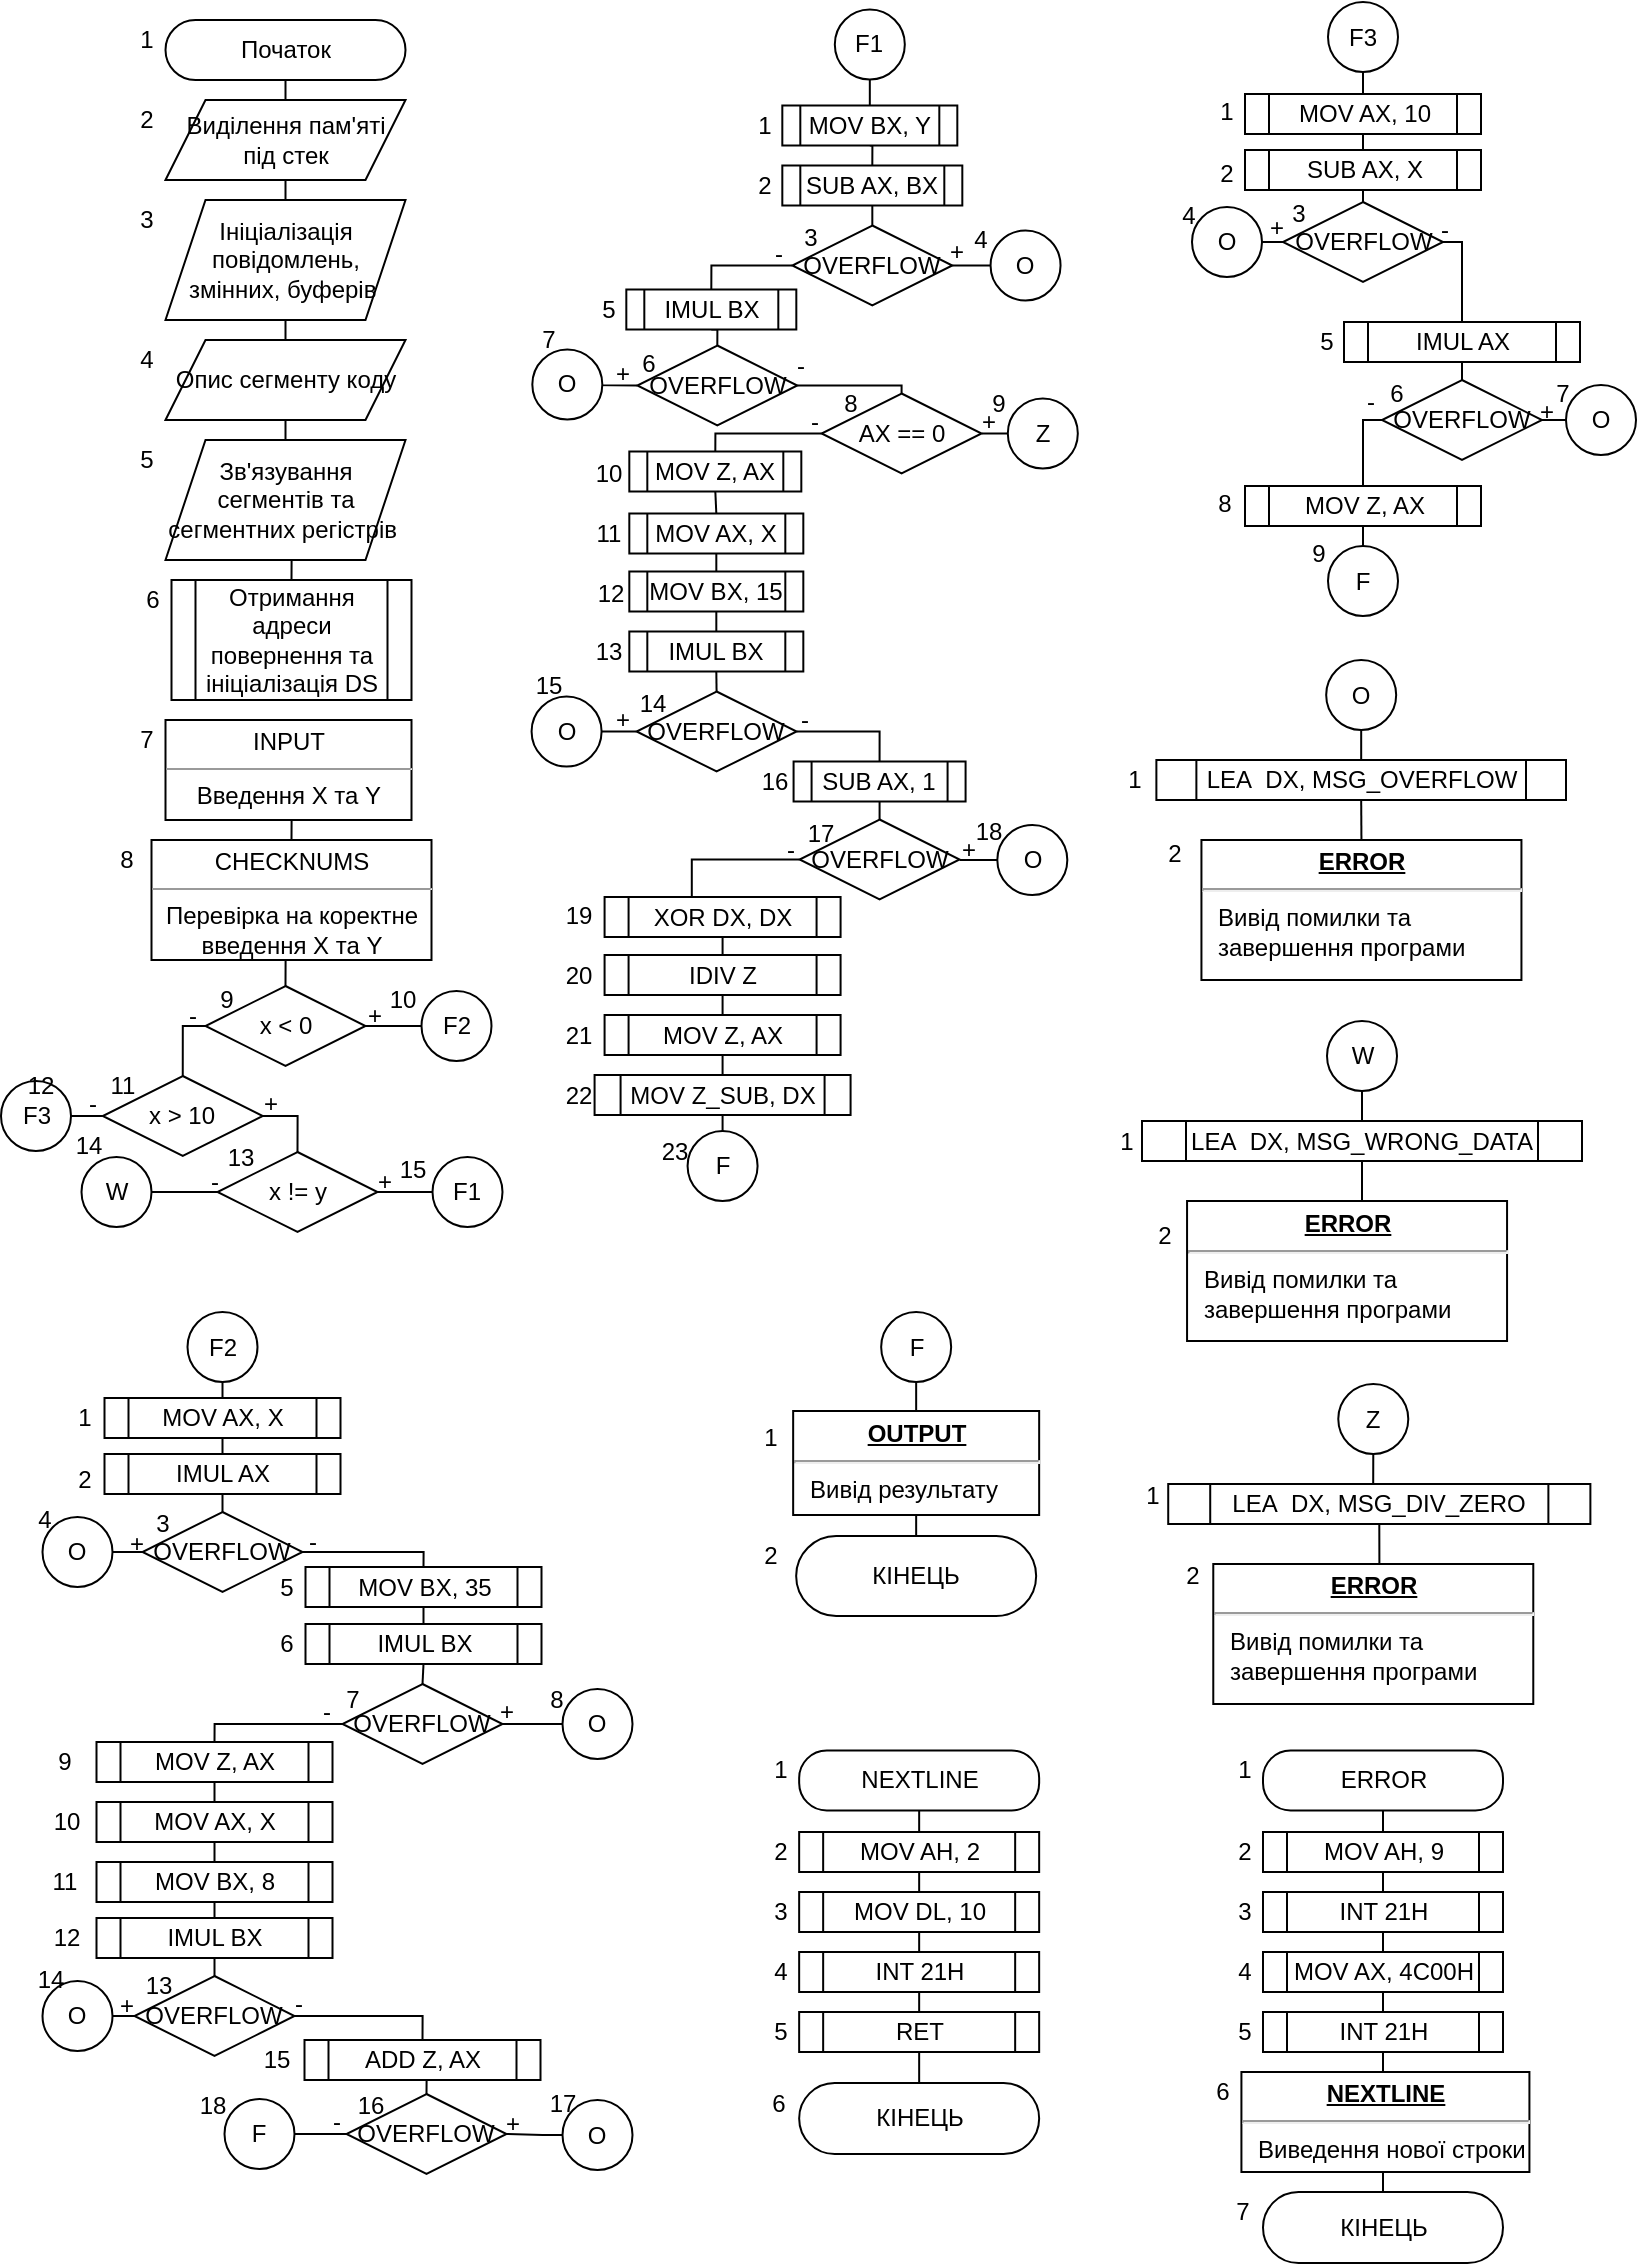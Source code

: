 <mxfile version="16.1.2" type="device"><diagram id="pwdgqOHyMFu-IVg_PfTA" name="Page-1"><mxGraphModel dx="1102" dy="685" grid="1" gridSize="10" guides="1" tooltips="1" connect="1" arrows="1" fold="1" page="1" pageScale="1" pageWidth="827" pageHeight="1169" math="0" shadow="0"><root><mxCell id="0"/><mxCell id="1" parent="0"/><mxCell id="eZ5C7TywDZsPygiT2X5y-12" style="edgeStyle=orthogonalEdgeStyle;rounded=0;orthogonalLoop=1;jettySize=auto;html=1;exitX=0.5;exitY=1;exitDx=0;exitDy=0;entryX=0.5;entryY=0;entryDx=0;entryDy=0;endArrow=none;endFill=0;align=center;" parent="1" source="eZ5C7TywDZsPygiT2X5y-3" target="eZ5C7TywDZsPygiT2X5y-4" edge="1"><mxGeometry relative="1" as="geometry"/></mxCell><mxCell id="eZ5C7TywDZsPygiT2X5y-3" value="Початок" style="rounded=1;whiteSpace=wrap;html=1;arcSize=50;align=center;" parent="1" vertex="1"><mxGeometry x="88.75" y="14" width="120" height="30" as="geometry"/></mxCell><mxCell id="eZ5C7TywDZsPygiT2X5y-13" style="edgeStyle=orthogonalEdgeStyle;rounded=0;orthogonalLoop=1;jettySize=auto;html=1;exitX=0.5;exitY=1;exitDx=0;exitDy=0;entryX=0.5;entryY=0;entryDx=0;entryDy=0;endArrow=none;endFill=0;align=center;" parent="1" source="eZ5C7TywDZsPygiT2X5y-4" target="eZ5C7TywDZsPygiT2X5y-6" edge="1"><mxGeometry relative="1" as="geometry"/></mxCell><mxCell id="eZ5C7TywDZsPygiT2X5y-4" value="Виділення пам'яті під стек" style="shape=parallelogram;perimeter=parallelogramPerimeter;whiteSpace=wrap;html=1;fixedSize=1;align=center;" parent="1" vertex="1"><mxGeometry x="88.75" y="54" width="120" height="40" as="geometry"/></mxCell><mxCell id="eZ5C7TywDZsPygiT2X5y-14" style="edgeStyle=orthogonalEdgeStyle;rounded=0;orthogonalLoop=1;jettySize=auto;html=1;exitX=0.5;exitY=1;exitDx=0;exitDy=0;entryX=0.5;entryY=0;entryDx=0;entryDy=0;endArrow=none;endFill=0;align=center;" parent="1" source="eZ5C7TywDZsPygiT2X5y-6" target="eZ5C7TywDZsPygiT2X5y-7" edge="1"><mxGeometry relative="1" as="geometry"/></mxCell><mxCell id="eZ5C7TywDZsPygiT2X5y-6" value="Ініціалізація повідомлень, змінних, буферів&amp;nbsp;" style="shape=parallelogram;perimeter=parallelogramPerimeter;whiteSpace=wrap;html=1;fixedSize=1;align=center;" parent="1" vertex="1"><mxGeometry x="88.75" y="104" width="120" height="60" as="geometry"/></mxCell><mxCell id="eZ5C7TywDZsPygiT2X5y-15" style="edgeStyle=orthogonalEdgeStyle;rounded=0;orthogonalLoop=1;jettySize=auto;html=1;exitX=0.5;exitY=1;exitDx=0;exitDy=0;entryX=0.5;entryY=0;entryDx=0;entryDy=0;endArrow=none;endFill=0;align=center;" parent="1" source="eZ5C7TywDZsPygiT2X5y-7" target="eZ5C7TywDZsPygiT2X5y-8" edge="1"><mxGeometry relative="1" as="geometry"/></mxCell><mxCell id="eZ5C7TywDZsPygiT2X5y-7" value="Опис сегменту коду" style="shape=parallelogram;perimeter=parallelogramPerimeter;whiteSpace=wrap;html=1;fixedSize=1;align=center;" parent="1" vertex="1"><mxGeometry x="88.75" y="174" width="120" height="40" as="geometry"/></mxCell><mxCell id="eZ5C7TywDZsPygiT2X5y-16" style="edgeStyle=orthogonalEdgeStyle;rounded=0;orthogonalLoop=1;jettySize=auto;html=1;exitX=0.5;exitY=1;exitDx=0;exitDy=0;entryX=0.5;entryY=0;entryDx=0;entryDy=0;endArrow=none;endFill=0;align=center;" parent="1" source="eZ5C7TywDZsPygiT2X5y-8" target="eZ5C7TywDZsPygiT2X5y-11" edge="1"><mxGeometry relative="1" as="geometry"/></mxCell><mxCell id="eZ5C7TywDZsPygiT2X5y-8" value="Зв'язування сегментів та сегментних регістрів&amp;nbsp;" style="shape=parallelogram;perimeter=parallelogramPerimeter;whiteSpace=wrap;html=1;fixedSize=1;align=center;" parent="1" vertex="1"><mxGeometry x="88.75" y="224" width="120" height="60" as="geometry"/></mxCell><mxCell id="eZ5C7TywDZsPygiT2X5y-33" style="edgeStyle=orthogonalEdgeStyle;rounded=0;orthogonalLoop=1;jettySize=auto;html=1;exitX=0;exitY=0.5;exitDx=0;exitDy=0;entryX=0.5;entryY=0;entryDx=0;entryDy=0;endArrow=none;endFill=0;align=center;" parent="1" source="eZ5C7TywDZsPygiT2X5y-9" target="eZ5C7TywDZsPygiT2X5y-29" edge="1"><mxGeometry relative="1" as="geometry"/></mxCell><mxCell id="eZ5C7TywDZsPygiT2X5y-9" value="x &amp;lt; 0" style="rhombus;whiteSpace=wrap;html=1;align=center;" parent="1" vertex="1"><mxGeometry x="108.75" y="497" width="80" height="40" as="geometry"/></mxCell><mxCell id="eZ5C7TywDZsPygiT2X5y-11" value="Отримання адреси повернення та ініціалізація DS" style="shape=process;whiteSpace=wrap;html=1;backgroundOutline=1;align=center;" parent="1" vertex="1"><mxGeometry x="91.75" y="294" width="120" height="60" as="geometry"/></mxCell><mxCell id="eZ5C7TywDZsPygiT2X5y-29" value="x &amp;gt; 10" style="rhombus;whiteSpace=wrap;html=1;align=center;" parent="1" vertex="1"><mxGeometry x="57.38" y="542" width="80" height="40" as="geometry"/></mxCell><mxCell id="9wgblqljx2S0fBpHokjx-55" style="edgeStyle=orthogonalEdgeStyle;rounded=0;orthogonalLoop=1;jettySize=auto;html=1;exitX=0.5;exitY=1;exitDx=0;exitDy=0;entryX=0.5;entryY=0;entryDx=0;entryDy=0;endArrow=none;endFill=0;align=center;" parent="1" source="eZ5C7TywDZsPygiT2X5y-38" target="eZ5C7TywDZsPygiT2X5y-9" edge="1"><mxGeometry relative="1" as="geometry"/></mxCell><mxCell id="eZ5C7TywDZsPygiT2X5y-38" value="&lt;p style=&quot;margin: 4px 0px 0px;&quot;&gt;CHECKNUMS&lt;br&gt;&lt;/p&gt;&lt;hr size=&quot;1&quot;&gt;&lt;div style=&quot;height: 2px&quot;&gt;Перевірка на коректне&lt;br style=&quot;padding: 0px ; margin: 0px&quot;&gt;введення X та Y&lt;br&gt;&lt;/div&gt;" style="verticalAlign=top;align=center;overflow=fill;fontSize=12;fontFamily=Helvetica;html=1;" parent="1" vertex="1"><mxGeometry x="81.75" y="424" width="140" height="60" as="geometry"/></mxCell><mxCell id="eZ5C7TywDZsPygiT2X5y-40" style="edgeStyle=orthogonalEdgeStyle;rounded=0;orthogonalLoop=1;jettySize=auto;html=1;exitX=0.5;exitY=1;exitDx=0;exitDy=0;entryX=0.5;entryY=0;entryDx=0;entryDy=0;endArrow=none;endFill=0;align=center;" parent="1" source="eZ5C7TywDZsPygiT2X5y-39" target="eZ5C7TywDZsPygiT2X5y-38" edge="1"><mxGeometry relative="1" as="geometry"/></mxCell><mxCell id="eZ5C7TywDZsPygiT2X5y-39" value="&lt;p style=&quot;margin: 4px 0px 0px;&quot;&gt;INPUT&lt;br&gt;&lt;/p&gt;&lt;hr size=&quot;1&quot;&gt;&lt;div style=&quot;height: 2px&quot;&gt;Введення Х та Y&lt;br&gt;&lt;/div&gt;" style="verticalAlign=top;align=center;overflow=fill;fontSize=12;fontFamily=Helvetica;html=1;" parent="1" vertex="1"><mxGeometry x="88.75" y="364" width="123" height="50" as="geometry"/></mxCell><mxCell id="eZ5C7TywDZsPygiT2X5y-42" value="+" style="text;html=1;align=center;verticalAlign=middle;resizable=0;points=[];autosize=1;strokeColor=none;fillColor=none;" parent="1" vertex="1"><mxGeometry x="182.75" y="502" width="20" height="20" as="geometry"/></mxCell><mxCell id="eZ5C7TywDZsPygiT2X5y-43" value="-" style="text;html=1;align=center;verticalAlign=middle;resizable=0;points=[];autosize=1;strokeColor=none;fillColor=none;" parent="1" vertex="1"><mxGeometry x="91.75" y="502" width="20" height="20" as="geometry"/></mxCell><mxCell id="eZ5C7TywDZsPygiT2X5y-48" value="+" style="text;html=1;align=center;verticalAlign=middle;resizable=0;points=[];autosize=1;strokeColor=none;fillColor=none;" parent="1" vertex="1"><mxGeometry x="130.88" y="546" width="20" height="20" as="geometry"/></mxCell><mxCell id="eZ5C7TywDZsPygiT2X5y-49" value="-" style="text;html=1;align=center;verticalAlign=middle;resizable=0;points=[];autosize=1;strokeColor=none;fillColor=none;" parent="1" vertex="1"><mxGeometry x="41.5" y="546" width="20" height="20" as="geometry"/></mxCell><mxCell id="bskGWVcTgaNHD1dqYrv0-1" value="1" style="text;html=1;align=center;verticalAlign=middle;resizable=0;points=[];autosize=1;strokeColor=none;fillColor=none;" parent="1" vertex="1"><mxGeometry x="68.75" y="14" width="20" height="20" as="geometry"/></mxCell><mxCell id="bskGWVcTgaNHD1dqYrv0-2" value="2" style="text;html=1;align=center;verticalAlign=middle;resizable=0;points=[];autosize=1;strokeColor=none;fillColor=none;" parent="1" vertex="1"><mxGeometry x="68.75" y="54" width="20" height="20" as="geometry"/></mxCell><mxCell id="bskGWVcTgaNHD1dqYrv0-3" value="3" style="text;html=1;align=center;verticalAlign=middle;resizable=0;points=[];autosize=1;strokeColor=none;fillColor=none;" parent="1" vertex="1"><mxGeometry x="68.75" y="104" width="20" height="20" as="geometry"/></mxCell><mxCell id="bskGWVcTgaNHD1dqYrv0-4" value="4" style="text;html=1;align=center;verticalAlign=middle;resizable=0;points=[];autosize=1;strokeColor=none;fillColor=none;" parent="1" vertex="1"><mxGeometry x="68.75" y="174" width="20" height="20" as="geometry"/></mxCell><mxCell id="bskGWVcTgaNHD1dqYrv0-5" value="5" style="text;html=1;align=center;verticalAlign=middle;resizable=0;points=[];autosize=1;strokeColor=none;fillColor=none;" parent="1" vertex="1"><mxGeometry x="68.75" y="224" width="20" height="20" as="geometry"/></mxCell><mxCell id="bskGWVcTgaNHD1dqYrv0-6" value="6" style="text;html=1;align=center;verticalAlign=middle;resizable=0;points=[];autosize=1;strokeColor=none;fillColor=none;" parent="1" vertex="1"><mxGeometry x="71.75" y="294" width="20" height="20" as="geometry"/></mxCell><mxCell id="bskGWVcTgaNHD1dqYrv0-7" value="7" style="text;html=1;align=center;verticalAlign=middle;resizable=0;points=[];autosize=1;strokeColor=none;fillColor=none;" parent="1" vertex="1"><mxGeometry x="68.75" y="364" width="20" height="20" as="geometry"/></mxCell><mxCell id="bskGWVcTgaNHD1dqYrv0-8" value="8" style="text;html=1;align=center;verticalAlign=middle;resizable=0;points=[];autosize=1;strokeColor=none;fillColor=none;" parent="1" vertex="1"><mxGeometry x="58.75" y="424" width="20" height="20" as="geometry"/></mxCell><mxCell id="bskGWVcTgaNHD1dqYrv0-9" value="9" style="text;html=1;align=center;verticalAlign=middle;resizable=0;points=[];autosize=1;strokeColor=none;fillColor=none;" parent="1" vertex="1"><mxGeometry x="108.75" y="494" width="20" height="20" as="geometry"/></mxCell><mxCell id="bskGWVcTgaNHD1dqYrv0-11" value="11" style="text;html=1;align=center;verticalAlign=middle;resizable=0;points=[];autosize=1;strokeColor=none;fillColor=none;" parent="1" vertex="1"><mxGeometry x="51.5" y="537" width="30" height="20" as="geometry"/></mxCell><mxCell id="9wgblqljx2S0fBpHokjx-280" style="edgeStyle=orthogonalEdgeStyle;rounded=0;orthogonalLoop=1;jettySize=auto;html=1;exitX=0;exitY=0.5;exitDx=0;exitDy=0;entryX=1;entryY=0.5;entryDx=0;entryDy=0;endArrow=none;endFill=0;" parent="1" source="9wgblqljx2S0fBpHokjx-279" target="eZ5C7TywDZsPygiT2X5y-9" edge="1"><mxGeometry relative="1" as="geometry"/></mxCell><mxCell id="9wgblqljx2S0fBpHokjx-279" value="F2" style="ellipse;whiteSpace=wrap;html=1;aspect=fixed;" parent="1" vertex="1"><mxGeometry x="216.75" y="499.5" width="35" height="35" as="geometry"/></mxCell><mxCell id="_xYF_E4G61s_tzxvosA_-10" style="edgeStyle=orthogonalEdgeStyle;rounded=0;orthogonalLoop=1;jettySize=auto;html=1;exitX=1;exitY=0.5;exitDx=0;exitDy=0;entryX=0;entryY=0.5;entryDx=0;entryDy=0;endArrow=none;endFill=0;" parent="1" source="Ju8AoSunl1FA7zH1ZERz-1" target="eZ5C7TywDZsPygiT2X5y-29" edge="1"><mxGeometry relative="1" as="geometry"/></mxCell><mxCell id="Ju8AoSunl1FA7zH1ZERz-1" value="F3" style="ellipse;whiteSpace=wrap;html=1;aspect=fixed;" parent="1" vertex="1"><mxGeometry x="6.5" y="544.5" width="35" height="35" as="geometry"/></mxCell><mxCell id="_xYF_E4G61s_tzxvosA_-8" style="edgeStyle=orthogonalEdgeStyle;rounded=0;orthogonalLoop=1;jettySize=auto;html=1;exitX=0;exitY=0.5;exitDx=0;exitDy=0;entryX=1;entryY=0.5;entryDx=0;entryDy=0;endArrow=none;endFill=0;" parent="1" source="Ju8AoSunl1FA7zH1ZERz-3" target="_xYF_E4G61s_tzxvosA_-1" edge="1"><mxGeometry relative="1" as="geometry"/></mxCell><mxCell id="Ju8AoSunl1FA7zH1ZERz-3" value="F1" style="ellipse;whiteSpace=wrap;html=1;aspect=fixed;" parent="1" vertex="1"><mxGeometry x="222.25" y="582.5" width="35" height="35" as="geometry"/></mxCell><mxCell id="Ju8AoSunl1FA7zH1ZERz-5" value="15" style="text;html=1;align=center;verticalAlign=middle;resizable=0;points=[];autosize=1;strokeColor=none;fillColor=none;" parent="1" vertex="1"><mxGeometry x="197.25" y="579" width="30" height="20" as="geometry"/></mxCell><mxCell id="Ju8AoSunl1FA7zH1ZERz-6" value="12" style="text;html=1;align=center;verticalAlign=middle;resizable=0;points=[];autosize=1;strokeColor=none;fillColor=none;" parent="1" vertex="1"><mxGeometry x="10.5" y="537" width="30" height="20" as="geometry"/></mxCell><mxCell id="Ju8AoSunl1FA7zH1ZERz-8" value="10" style="text;html=1;align=center;verticalAlign=middle;resizable=0;points=[];autosize=1;strokeColor=none;fillColor=none;" parent="1" vertex="1"><mxGeometry x="191.75" y="494" width="30" height="20" as="geometry"/></mxCell><mxCell id="sZR_IY71DA9TmCEKkA3E-5" style="edgeStyle=orthogonalEdgeStyle;rounded=0;orthogonalLoop=1;jettySize=auto;html=1;exitX=0.5;exitY=1;exitDx=0;exitDy=0;entryX=0.5;entryY=0;entryDx=0;entryDy=0;endArrow=none;endFill=0;align=center;" parent="1" source="sZR_IY71DA9TmCEKkA3E-6" target="sZR_IY71DA9TmCEKkA3E-8" edge="1"><mxGeometry relative="1" as="geometry"/></mxCell><mxCell id="_xYF_E4G61s_tzxvosA_-7" style="edgeStyle=orthogonalEdgeStyle;rounded=0;orthogonalLoop=1;jettySize=auto;html=1;exitX=0.5;exitY=0;exitDx=0;exitDy=0;entryX=0.5;entryY=1;entryDx=0;entryDy=0;endArrow=none;endFill=0;" parent="1" source="sZR_IY71DA9TmCEKkA3E-6" target="sZR_IY71DA9TmCEKkA3E-88" edge="1"><mxGeometry relative="1" as="geometry"/></mxCell><mxCell id="sZR_IY71DA9TmCEKkA3E-6" value="MOV BX, Y" style="shape=process;whiteSpace=wrap;html=1;backgroundOutline=1;align=center;" parent="1" vertex="1"><mxGeometry x="397.16" y="56.75" width="87.5" height="20" as="geometry"/></mxCell><mxCell id="sZR_IY71DA9TmCEKkA3E-7" style="edgeStyle=orthogonalEdgeStyle;rounded=0;orthogonalLoop=1;jettySize=auto;html=1;exitX=0.5;exitY=1;exitDx=0;exitDy=0;entryX=0.5;entryY=0;entryDx=0;entryDy=0;endArrow=none;endFill=0;align=center;" parent="1" source="sZR_IY71DA9TmCEKkA3E-8" target="sZR_IY71DA9TmCEKkA3E-9" edge="1"><mxGeometry relative="1" as="geometry"/></mxCell><mxCell id="sZR_IY71DA9TmCEKkA3E-8" value="SUB AX, BX" style="shape=process;whiteSpace=wrap;html=1;backgroundOutline=1;align=center;" parent="1" vertex="1"><mxGeometry x="397.16" y="86.75" width="90" height="20" as="geometry"/></mxCell><mxCell id="sZR_IY71DA9TmCEKkA3E-9" value="OVERFLOW" style="rhombus;whiteSpace=wrap;html=1;align=center;" parent="1" vertex="1"><mxGeometry x="402.16" y="116.75" width="80" height="40" as="geometry"/></mxCell><mxCell id="sZR_IY71DA9TmCEKkA3E-10" value="-" style="text;html=1;align=center;verticalAlign=middle;resizable=0;points=[];autosize=1;strokeColor=none;fillColor=none;" parent="1" vertex="1"><mxGeometry x="385.16" y="120.75" width="20" height="20" as="geometry"/></mxCell><mxCell id="sZR_IY71DA9TmCEKkA3E-11" style="edgeStyle=orthogonalEdgeStyle;rounded=0;orthogonalLoop=1;jettySize=auto;html=1;exitX=0.5;exitY=1;exitDx=0;exitDy=0;entryX=0.5;entryY=0;entryDx=0;entryDy=0;endArrow=none;endFill=0;align=center;" parent="1" source="sZR_IY71DA9TmCEKkA3E-13" target="sZR_IY71DA9TmCEKkA3E-15" edge="1"><mxGeometry relative="1" as="geometry"><mxPoint x="554.16" y="304.75" as="targetPoint"/></mxGeometry></mxCell><mxCell id="sZR_IY71DA9TmCEKkA3E-12" style="edgeStyle=orthogonalEdgeStyle;rounded=0;orthogonalLoop=1;jettySize=auto;html=1;exitX=0.5;exitY=0;exitDx=0;exitDy=0;entryX=0;entryY=0.5;entryDx=0;entryDy=0;endArrow=none;endFill=0;" parent="1" source="sZR_IY71DA9TmCEKkA3E-13" target="sZR_IY71DA9TmCEKkA3E-9" edge="1"><mxGeometry relative="1" as="geometry"><Array as="points"><mxPoint x="361.91" y="136.75"/></Array></mxGeometry></mxCell><mxCell id="sZR_IY71DA9TmCEKkA3E-13" value="IMUL BX" style="shape=process;whiteSpace=wrap;html=1;backgroundOutline=1;align=center;" parent="1" vertex="1"><mxGeometry x="319.16" y="148.75" width="85" height="20" as="geometry"/></mxCell><mxCell id="sZR_IY71DA9TmCEKkA3E-14" value="+" style="text;html=1;align=center;verticalAlign=middle;resizable=0;points=[];autosize=1;strokeColor=none;fillColor=none;" parent="1" vertex="1"><mxGeometry x="474.16" y="119.75" width="20" height="20" as="geometry"/></mxCell><mxCell id="sZR_IY71DA9TmCEKkA3E-15" value="OVERFLOW" style="rhombus;whiteSpace=wrap;html=1;align=center;" parent="1" vertex="1"><mxGeometry x="324.66" y="176.75" width="80" height="40" as="geometry"/></mxCell><mxCell id="sZR_IY71DA9TmCEKkA3E-16" value="+" style="text;html=1;align=center;verticalAlign=middle;resizable=0;points=[];autosize=1;strokeColor=none;fillColor=none;" parent="1" vertex="1"><mxGeometry x="307.16" y="180.75" width="20" height="20" as="geometry"/></mxCell><mxCell id="sZR_IY71DA9TmCEKkA3E-17" value="-" style="text;html=1;align=center;verticalAlign=middle;resizable=0;points=[];autosize=1;strokeColor=none;fillColor=none;" parent="1" vertex="1"><mxGeometry x="396.16" y="176.75" width="20" height="20" as="geometry"/></mxCell><mxCell id="sZR_IY71DA9TmCEKkA3E-18" style="edgeStyle=orthogonalEdgeStyle;rounded=0;orthogonalLoop=1;jettySize=auto;html=1;exitX=0.5;exitY=0;exitDx=0;exitDy=0;entryX=1;entryY=0.5;entryDx=0;entryDy=0;endArrow=none;endFill=0;align=center;" parent="1" source="sZR_IY71DA9TmCEKkA3E-19" target="sZR_IY71DA9TmCEKkA3E-15" edge="1"><mxGeometry relative="1" as="geometry"><Array as="points"><mxPoint x="457.16" y="196.75"/></Array></mxGeometry></mxCell><mxCell id="sZR_IY71DA9TmCEKkA3E-19" value="AX == 0" style="rhombus;whiteSpace=wrap;html=1;align=center;" parent="1" vertex="1"><mxGeometry x="416.79" y="200.75" width="80" height="40" as="geometry"/></mxCell><mxCell id="sZR_IY71DA9TmCEKkA3E-20" style="edgeStyle=orthogonalEdgeStyle;rounded=0;orthogonalLoop=1;jettySize=auto;html=1;exitX=0.5;exitY=1;exitDx=0;exitDy=0;entryX=0.5;entryY=0;entryDx=0;entryDy=0;endArrow=none;endFill=0;align=center;" parent="1" source="sZR_IY71DA9TmCEKkA3E-22" target="sZR_IY71DA9TmCEKkA3E-25" edge="1"><mxGeometry relative="1" as="geometry"/></mxCell><mxCell id="sZR_IY71DA9TmCEKkA3E-21" style="edgeStyle=orthogonalEdgeStyle;rounded=0;orthogonalLoop=1;jettySize=auto;html=1;exitX=0.5;exitY=0;exitDx=0;exitDy=0;entryX=0;entryY=0.5;entryDx=0;entryDy=0;endArrow=none;endFill=0;" parent="1" source="sZR_IY71DA9TmCEKkA3E-22" target="sZR_IY71DA9TmCEKkA3E-19" edge="1"><mxGeometry relative="1" as="geometry"><Array as="points"><mxPoint x="363.91" y="220.75"/></Array></mxGeometry></mxCell><mxCell id="sZR_IY71DA9TmCEKkA3E-22" value="MOV Z, AX" style="shape=process;whiteSpace=wrap;html=1;backgroundOutline=1;align=center;" parent="1" vertex="1"><mxGeometry x="320.66" y="229.75" width="86" height="20" as="geometry"/></mxCell><mxCell id="sZR_IY71DA9TmCEKkA3E-23" value="+" style="text;html=1;align=center;verticalAlign=middle;resizable=0;points=[];autosize=1;strokeColor=none;fillColor=none;" parent="1" vertex="1"><mxGeometry x="489.79" y="204.75" width="20" height="20" as="geometry"/></mxCell><mxCell id="sZR_IY71DA9TmCEKkA3E-24" style="edgeStyle=orthogonalEdgeStyle;rounded=0;orthogonalLoop=1;jettySize=auto;html=1;exitX=0.5;exitY=1;exitDx=0;exitDy=0;entryX=0.5;entryY=0;entryDx=0;entryDy=0;endArrow=none;endFill=0;align=center;" parent="1" source="sZR_IY71DA9TmCEKkA3E-25" target="sZR_IY71DA9TmCEKkA3E-27" edge="1"><mxGeometry relative="1" as="geometry"/></mxCell><mxCell id="sZR_IY71DA9TmCEKkA3E-25" value="MOV AX, X" style="shape=process;whiteSpace=wrap;html=1;backgroundOutline=1;align=center;" parent="1" vertex="1"><mxGeometry x="320.66" y="260.75" width="87" height="20" as="geometry"/></mxCell><mxCell id="sZR_IY71DA9TmCEKkA3E-26" style="edgeStyle=orthogonalEdgeStyle;rounded=0;orthogonalLoop=1;jettySize=auto;html=1;exitX=0.5;exitY=1;exitDx=0;exitDy=0;entryX=0.5;entryY=0;entryDx=0;entryDy=0;endArrow=none;endFill=0;align=center;" parent="1" source="sZR_IY71DA9TmCEKkA3E-27" target="sZR_IY71DA9TmCEKkA3E-28" edge="1"><mxGeometry relative="1" as="geometry"/></mxCell><mxCell id="sZR_IY71DA9TmCEKkA3E-27" value="MOV BX, 15" style="shape=process;whiteSpace=wrap;html=1;backgroundOutline=1;align=center;" parent="1" vertex="1"><mxGeometry x="320.66" y="289.75" width="87" height="20" as="geometry"/></mxCell><mxCell id="sZR_IY71DA9TmCEKkA3E-28" value="IMUL BX" style="shape=process;whiteSpace=wrap;html=1;backgroundOutline=1;align=center;" parent="1" vertex="1"><mxGeometry x="320.66" y="319.75" width="87" height="20" as="geometry"/></mxCell><mxCell id="sZR_IY71DA9TmCEKkA3E-29" value="10" style="text;html=1;align=center;verticalAlign=middle;resizable=0;points=[];autosize=1;strokeColor=none;fillColor=none;" parent="1" vertex="1"><mxGeometry x="294.66" y="230.75" width="30" height="20" as="geometry"/></mxCell><mxCell id="sZR_IY71DA9TmCEKkA3E-30" value="11" style="text;html=1;align=center;verticalAlign=middle;resizable=0;points=[];autosize=1;strokeColor=none;fillColor=none;" parent="1" vertex="1"><mxGeometry x="294.66" y="260.75" width="30" height="20" as="geometry"/></mxCell><mxCell id="sZR_IY71DA9TmCEKkA3E-31" value="12" style="text;html=1;align=center;verticalAlign=middle;resizable=0;points=[];autosize=1;strokeColor=none;fillColor=none;" parent="1" vertex="1"><mxGeometry x="295.66" y="290.75" width="30" height="20" as="geometry"/></mxCell><mxCell id="sZR_IY71DA9TmCEKkA3E-32" value="13" style="text;html=1;align=center;verticalAlign=middle;resizable=0;points=[];autosize=1;strokeColor=none;fillColor=none;" parent="1" vertex="1"><mxGeometry x="294.66" y="319.75" width="30" height="20" as="geometry"/></mxCell><mxCell id="sZR_IY71DA9TmCEKkA3E-33" value="-" style="text;html=1;align=center;verticalAlign=middle;resizable=0;points=[];autosize=1;strokeColor=none;fillColor=none;" parent="1" vertex="1"><mxGeometry x="402.79" y="204.75" width="20" height="20" as="geometry"/></mxCell><mxCell id="sZR_IY71DA9TmCEKkA3E-37" value="1" style="text;html=1;align=center;verticalAlign=middle;resizable=0;points=[];autosize=1;strokeColor=none;fillColor=none;" parent="1" vertex="1"><mxGeometry x="378.41" y="56.75" width="20" height="20" as="geometry"/></mxCell><mxCell id="sZR_IY71DA9TmCEKkA3E-38" value="2" style="text;html=1;align=center;verticalAlign=middle;resizable=0;points=[];autosize=1;strokeColor=none;fillColor=none;" parent="1" vertex="1"><mxGeometry x="378.41" y="86.75" width="20" height="20" as="geometry"/></mxCell><mxCell id="sZR_IY71DA9TmCEKkA3E-39" value="3" style="text;html=1;align=center;verticalAlign=middle;resizable=0;points=[];autosize=1;strokeColor=none;fillColor=none;" parent="1" vertex="1"><mxGeometry x="401.16" y="112.75" width="20" height="20" as="geometry"/></mxCell><mxCell id="sZR_IY71DA9TmCEKkA3E-40" value="4" style="text;html=1;align=center;verticalAlign=middle;resizable=0;points=[];autosize=1;strokeColor=none;fillColor=none;" parent="1" vertex="1"><mxGeometry x="486.28" y="113.75" width="20" height="20" as="geometry"/></mxCell><mxCell id="sZR_IY71DA9TmCEKkA3E-41" value="5" style="text;html=1;align=center;verticalAlign=middle;resizable=0;points=[];autosize=1;strokeColor=none;fillColor=none;" parent="1" vertex="1"><mxGeometry x="299.66" y="148.75" width="20" height="20" as="geometry"/></mxCell><mxCell id="sZR_IY71DA9TmCEKkA3E-42" value="6" style="text;html=1;align=center;verticalAlign=middle;resizable=0;points=[];autosize=1;strokeColor=none;fillColor=none;" parent="1" vertex="1"><mxGeometry x="320.16" y="175.75" width="20" height="20" as="geometry"/></mxCell><mxCell id="sZR_IY71DA9TmCEKkA3E-43" value="8" style="text;html=1;align=center;verticalAlign=middle;resizable=0;points=[];autosize=1;strokeColor=none;fillColor=none;" parent="1" vertex="1"><mxGeometry x="420.79" y="195.75" width="20" height="20" as="geometry"/></mxCell><mxCell id="sZR_IY71DA9TmCEKkA3E-44" style="edgeStyle=orthogonalEdgeStyle;rounded=0;orthogonalLoop=1;jettySize=auto;html=1;exitX=0;exitY=0.5;exitDx=0;exitDy=0;entryX=1;entryY=0.5;entryDx=0;entryDy=0;endArrow=none;endFill=0;" parent="1" source="sZR_IY71DA9TmCEKkA3E-45" target="sZR_IY71DA9TmCEKkA3E-9" edge="1"><mxGeometry relative="1" as="geometry"><Array as="points"><mxPoint x="509.28" y="136.75"/></Array></mxGeometry></mxCell><mxCell id="sZR_IY71DA9TmCEKkA3E-45" value="O" style="ellipse;whiteSpace=wrap;html=1;aspect=fixed;" parent="1" vertex="1"><mxGeometry x="501.28" y="119.25" width="35" height="35" as="geometry"/></mxCell><mxCell id="sZR_IY71DA9TmCEKkA3E-46" style="edgeStyle=orthogonalEdgeStyle;rounded=0;orthogonalLoop=1;jettySize=auto;html=1;exitX=1;exitY=0.5;exitDx=0;exitDy=0;entryX=0;entryY=0.5;entryDx=0;entryDy=0;endArrow=none;endFill=0;" parent="1" source="sZR_IY71DA9TmCEKkA3E-69" target="sZR_IY71DA9TmCEKkA3E-15" edge="1"><mxGeometry relative="1" as="geometry"><mxPoint x="288.16" y="205.75" as="sourcePoint"/><Array as="points"><mxPoint x="275.91" y="196.75"/></Array></mxGeometry></mxCell><mxCell id="sZR_IY71DA9TmCEKkA3E-47" style="edgeStyle=orthogonalEdgeStyle;rounded=0;orthogonalLoop=1;jettySize=auto;html=1;exitX=0;exitY=0.5;exitDx=0;exitDy=0;entryX=1;entryY=0.5;entryDx=0;entryDy=0;endArrow=none;endFill=0;" parent="1" source="sZR_IY71DA9TmCEKkA3E-68" target="sZR_IY71DA9TmCEKkA3E-19" edge="1"><mxGeometry relative="1" as="geometry"><mxPoint x="512.785" y="242.5" as="sourcePoint"/><Array as="points"><mxPoint x="496.91" y="220.75"/><mxPoint x="496.91" y="220.75"/></Array></mxGeometry></mxCell><mxCell id="sZR_IY71DA9TmCEKkA3E-48" style="edgeStyle=orthogonalEdgeStyle;rounded=0;orthogonalLoop=1;jettySize=auto;html=1;exitX=0.5;exitY=0;exitDx=0;exitDy=0;entryX=0.5;entryY=1;entryDx=0;entryDy=0;endArrow=none;endFill=0;" parent="1" source="sZR_IY71DA9TmCEKkA3E-49" target="sZR_IY71DA9TmCEKkA3E-28" edge="1"><mxGeometry relative="1" as="geometry"/></mxCell><mxCell id="sZR_IY71DA9TmCEKkA3E-49" value="OVERFLOW" style="rhombus;whiteSpace=wrap;html=1;align=center;" parent="1" vertex="1"><mxGeometry x="324.29" y="349.75" width="80" height="40" as="geometry"/></mxCell><mxCell id="sZR_IY71DA9TmCEKkA3E-50" value="+" style="text;html=1;align=center;verticalAlign=middle;resizable=0;points=[];autosize=1;strokeColor=none;fillColor=none;" parent="1" vertex="1"><mxGeometry x="306.79" y="353.75" width="20" height="20" as="geometry"/></mxCell><mxCell id="sZR_IY71DA9TmCEKkA3E-51" value="-" style="text;html=1;align=center;verticalAlign=middle;resizable=0;points=[];autosize=1;strokeColor=none;fillColor=none;" parent="1" vertex="1"><mxGeometry x="397.79" y="353.75" width="20" height="20" as="geometry"/></mxCell><mxCell id="sZR_IY71DA9TmCEKkA3E-52" value="14" style="text;html=1;align=center;verticalAlign=middle;resizable=0;points=[];autosize=1;strokeColor=none;fillColor=none;" parent="1" vertex="1"><mxGeometry x="316.79" y="345.75" width="30" height="20" as="geometry"/></mxCell><mxCell id="sZR_IY71DA9TmCEKkA3E-53" style="edgeStyle=orthogonalEdgeStyle;rounded=0;orthogonalLoop=1;jettySize=auto;html=1;exitX=0.5;exitY=0;exitDx=0;exitDy=0;entryX=1;entryY=0.5;entryDx=0;entryDy=0;endArrow=none;endFill=0;" parent="1" source="sZR_IY71DA9TmCEKkA3E-54" target="sZR_IY71DA9TmCEKkA3E-49" edge="1"><mxGeometry relative="1" as="geometry"><Array as="points"><mxPoint x="445.91" y="369.75"/></Array></mxGeometry></mxCell><mxCell id="sZR_IY71DA9TmCEKkA3E-54" value="SUB AX, 1" style="shape=process;whiteSpace=wrap;html=1;backgroundOutline=1;align=center;" parent="1" vertex="1"><mxGeometry x="402.79" y="384.75" width="86" height="20" as="geometry"/></mxCell><mxCell id="sZR_IY71DA9TmCEKkA3E-55" style="edgeStyle=orthogonalEdgeStyle;rounded=0;orthogonalLoop=1;jettySize=auto;html=1;exitX=0.5;exitY=1;exitDx=0;exitDy=0;entryX=0.5;entryY=0;entryDx=0;entryDy=0;endArrow=none;endFill=0;" parent="1" source="sZR_IY71DA9TmCEKkA3E-57" target="sZR_IY71DA9TmCEKkA3E-59" edge="1"><mxGeometry relative="1" as="geometry"/></mxCell><mxCell id="sZR_IY71DA9TmCEKkA3E-56" style="edgeStyle=orthogonalEdgeStyle;rounded=0;orthogonalLoop=1;jettySize=auto;html=1;exitX=0.5;exitY=0;exitDx=0;exitDy=0;entryX=0;entryY=0.5;entryDx=0;entryDy=0;endArrow=none;endFill=0;" parent="1" source="sZR_IY71DA9TmCEKkA3E-57" target="sZR_IY71DA9TmCEKkA3E-78" edge="1"><mxGeometry relative="1" as="geometry"><Array as="points"><mxPoint x="351.91" y="433.75"/></Array></mxGeometry></mxCell><mxCell id="sZR_IY71DA9TmCEKkA3E-57" value="XOR DX, DX" style="shape=process;whiteSpace=wrap;html=1;backgroundOutline=1;" parent="1" vertex="1"><mxGeometry x="308.29" y="452.5" width="118" height="20" as="geometry"/></mxCell><mxCell id="sZR_IY71DA9TmCEKkA3E-58" style="edgeStyle=orthogonalEdgeStyle;rounded=0;orthogonalLoop=1;jettySize=auto;html=1;exitX=0.5;exitY=1;exitDx=0;exitDy=0;entryX=0.5;entryY=0;entryDx=0;entryDy=0;endArrow=none;endFill=0;" parent="1" source="sZR_IY71DA9TmCEKkA3E-59" target="sZR_IY71DA9TmCEKkA3E-61" edge="1"><mxGeometry relative="1" as="geometry"/></mxCell><mxCell id="sZR_IY71DA9TmCEKkA3E-59" value="IDIV Z" style="shape=process;whiteSpace=wrap;html=1;backgroundOutline=1;" parent="1" vertex="1"><mxGeometry x="308.29" y="481.5" width="118" height="20" as="geometry"/></mxCell><mxCell id="sZR_IY71DA9TmCEKkA3E-60" style="edgeStyle=orthogonalEdgeStyle;rounded=0;orthogonalLoop=1;jettySize=auto;html=1;exitX=0.5;exitY=1;exitDx=0;exitDy=0;entryX=0.5;entryY=0;entryDx=0;entryDy=0;endArrow=none;endFill=0;" parent="1" source="sZR_IY71DA9TmCEKkA3E-61" target="sZR_IY71DA9TmCEKkA3E-62" edge="1"><mxGeometry relative="1" as="geometry"/></mxCell><mxCell id="sZR_IY71DA9TmCEKkA3E-61" value="MOV Z, AX" style="shape=process;whiteSpace=wrap;html=1;backgroundOutline=1;" parent="1" vertex="1"><mxGeometry x="308.29" y="511.5" width="118" height="20" as="geometry"/></mxCell><mxCell id="sZR_IY71DA9TmCEKkA3E-62" value="MOV Z_SUB, DX" style="shape=process;whiteSpace=wrap;html=1;backgroundOutline=1;" parent="1" vertex="1"><mxGeometry x="303.29" y="541.5" width="128" height="20" as="geometry"/></mxCell><mxCell id="sZR_IY71DA9TmCEKkA3E-63" value="19" style="text;html=1;align=center;verticalAlign=middle;resizable=0;points=[];autosize=1;strokeColor=none;fillColor=none;" parent="1" vertex="1"><mxGeometry x="280.29" y="451.5" width="30" height="20" as="geometry"/></mxCell><mxCell id="sZR_IY71DA9TmCEKkA3E-64" value="20" style="text;html=1;align=center;verticalAlign=middle;resizable=0;points=[];autosize=1;strokeColor=none;fillColor=none;" parent="1" vertex="1"><mxGeometry x="280.29" y="481.5" width="30" height="20" as="geometry"/></mxCell><mxCell id="sZR_IY71DA9TmCEKkA3E-65" value="21" style="text;html=1;align=center;verticalAlign=middle;resizable=0;points=[];autosize=1;strokeColor=none;fillColor=none;" parent="1" vertex="1"><mxGeometry x="280.29" y="511.5" width="30" height="20" as="geometry"/></mxCell><mxCell id="sZR_IY71DA9TmCEKkA3E-66" value="22" style="text;html=1;align=center;verticalAlign=middle;resizable=0;points=[];autosize=1;strokeColor=none;fillColor=none;" parent="1" vertex="1"><mxGeometry x="280.29" y="541.5" width="30" height="20" as="geometry"/></mxCell><mxCell id="sZR_IY71DA9TmCEKkA3E-67" value="23" style="text;html=1;align=center;verticalAlign=middle;resizable=0;points=[];autosize=1;strokeColor=none;fillColor=none;" parent="1" vertex="1"><mxGeometry x="327.66" y="569.5" width="30" height="20" as="geometry"/></mxCell><mxCell id="sZR_IY71DA9TmCEKkA3E-68" value="Z" style="ellipse;whiteSpace=wrap;html=1;aspect=fixed;" parent="1" vertex="1"><mxGeometry x="509.91" y="203.25" width="35" height="35" as="geometry"/></mxCell><mxCell id="sZR_IY71DA9TmCEKkA3E-69" value="O" style="ellipse;whiteSpace=wrap;html=1;aspect=fixed;" parent="1" vertex="1"><mxGeometry x="272.16" y="178.75" width="35" height="35" as="geometry"/></mxCell><mxCell id="sZR_IY71DA9TmCEKkA3E-72" value="9" style="text;html=1;align=center;verticalAlign=middle;resizable=0;points=[];autosize=1;strokeColor=none;fillColor=none;" parent="1" vertex="1"><mxGeometry x="494.91" y="195.75" width="20" height="20" as="geometry"/></mxCell><mxCell id="sZR_IY71DA9TmCEKkA3E-73" style="edgeStyle=orthogonalEdgeStyle;rounded=0;orthogonalLoop=1;jettySize=auto;html=1;exitX=1;exitY=0.5;exitDx=0;exitDy=0;entryX=0;entryY=0.5;entryDx=0;entryDy=0;endArrow=none;endFill=0;" parent="1" source="sZR_IY71DA9TmCEKkA3E-74" target="sZR_IY71DA9TmCEKkA3E-49" edge="1"><mxGeometry relative="1" as="geometry"/></mxCell><mxCell id="sZR_IY71DA9TmCEKkA3E-74" value="O" style="ellipse;whiteSpace=wrap;html=1;aspect=fixed;" parent="1" vertex="1"><mxGeometry x="271.79" y="352.25" width="35" height="35" as="geometry"/></mxCell><mxCell id="sZR_IY71DA9TmCEKkA3E-75" value="7" style="text;html=1;align=center;verticalAlign=middle;resizable=0;points=[];autosize=1;strokeColor=none;fillColor=none;" parent="1" vertex="1"><mxGeometry x="269.66" y="163.75" width="20" height="20" as="geometry"/></mxCell><mxCell id="sZR_IY71DA9TmCEKkA3E-76" value="15" style="text;html=1;align=center;verticalAlign=middle;resizable=0;points=[];autosize=1;strokeColor=none;fillColor=none;" parent="1" vertex="1"><mxGeometry x="264.66" y="336.75" width="30" height="20" as="geometry"/></mxCell><mxCell id="sZR_IY71DA9TmCEKkA3E-77" style="edgeStyle=orthogonalEdgeStyle;rounded=0;orthogonalLoop=1;jettySize=auto;html=1;exitX=0.5;exitY=0;exitDx=0;exitDy=0;entryX=0.5;entryY=1;entryDx=0;entryDy=0;endArrow=none;endFill=0;" parent="1" source="sZR_IY71DA9TmCEKkA3E-78" target="sZR_IY71DA9TmCEKkA3E-54" edge="1"><mxGeometry relative="1" as="geometry"/></mxCell><mxCell id="sZR_IY71DA9TmCEKkA3E-78" value="OVERFLOW" style="rhombus;whiteSpace=wrap;html=1;align=center;" parent="1" vertex="1"><mxGeometry x="405.79" y="413.75" width="80" height="40" as="geometry"/></mxCell><mxCell id="sZR_IY71DA9TmCEKkA3E-79" value="-" style="text;html=1;align=center;verticalAlign=middle;resizable=0;points=[];autosize=1;strokeColor=none;fillColor=none;" parent="1" vertex="1"><mxGeometry x="391.29" y="418.75" width="20" height="20" as="geometry"/></mxCell><mxCell id="sZR_IY71DA9TmCEKkA3E-80" value="+" style="text;html=1;align=center;verticalAlign=middle;resizable=0;points=[];autosize=1;strokeColor=none;fillColor=none;" parent="1" vertex="1"><mxGeometry x="480.29" y="418.75" width="20" height="20" as="geometry"/></mxCell><mxCell id="sZR_IY71DA9TmCEKkA3E-81" value="17" style="text;html=1;align=center;verticalAlign=middle;resizable=0;points=[];autosize=1;strokeColor=none;fillColor=none;" parent="1" vertex="1"><mxGeometry x="401.29" y="410.75" width="30" height="20" as="geometry"/></mxCell><mxCell id="sZR_IY71DA9TmCEKkA3E-82" style="edgeStyle=orthogonalEdgeStyle;rounded=0;orthogonalLoop=1;jettySize=auto;html=1;exitX=0.5;exitY=0;exitDx=0;exitDy=0;entryX=0.5;entryY=1;entryDx=0;entryDy=0;endArrow=none;endFill=0;" parent="1" source="sZR_IY71DA9TmCEKkA3E-83" target="sZR_IY71DA9TmCEKkA3E-62" edge="1"><mxGeometry relative="1" as="geometry"/></mxCell><mxCell id="sZR_IY71DA9TmCEKkA3E-83" value="F" style="ellipse;whiteSpace=wrap;html=1;aspect=fixed;" parent="1" vertex="1"><mxGeometry x="349.79" y="569.5" width="35" height="35" as="geometry"/></mxCell><mxCell id="sZR_IY71DA9TmCEKkA3E-84" style="edgeStyle=orthogonalEdgeStyle;rounded=0;orthogonalLoop=1;jettySize=auto;html=1;exitX=0;exitY=0.5;exitDx=0;exitDy=0;entryX=1;entryY=0.5;entryDx=0;entryDy=0;endArrow=none;endFill=0;" parent="1" source="sZR_IY71DA9TmCEKkA3E-85" target="sZR_IY71DA9TmCEKkA3E-78" edge="1"><mxGeometry relative="1" as="geometry"/></mxCell><mxCell id="sZR_IY71DA9TmCEKkA3E-85" value="O" style="ellipse;whiteSpace=wrap;html=1;aspect=fixed;" parent="1" vertex="1"><mxGeometry x="504.66" y="416.5" width="35" height="35" as="geometry"/></mxCell><mxCell id="sZR_IY71DA9TmCEKkA3E-86" value="18" style="text;html=1;align=center;verticalAlign=middle;resizable=0;points=[];autosize=1;strokeColor=none;fillColor=none;" parent="1" vertex="1"><mxGeometry x="484.66" y="410" width="30" height="20" as="geometry"/></mxCell><mxCell id="sZR_IY71DA9TmCEKkA3E-87" value="16" style="text;html=1;align=center;verticalAlign=middle;resizable=0;points=[];autosize=1;strokeColor=none;fillColor=none;" parent="1" vertex="1"><mxGeometry x="377.66" y="384.75" width="30" height="20" as="geometry"/></mxCell><mxCell id="sZR_IY71DA9TmCEKkA3E-88" value="F1" style="ellipse;whiteSpace=wrap;html=1;aspect=fixed;" parent="1" vertex="1"><mxGeometry x="423.41" y="8.75" width="35" height="35" as="geometry"/></mxCell><mxCell id="sZR_IY71DA9TmCEKkA3E-89" style="edgeStyle=orthogonalEdgeStyle;rounded=0;orthogonalLoop=1;jettySize=auto;html=1;exitX=0.5;exitY=1;exitDx=0;exitDy=0;entryX=0.5;entryY=0;entryDx=0;entryDy=0;endArrow=none;endFill=0;" parent="1" source="sZR_IY71DA9TmCEKkA3E-91" target="sZR_IY71DA9TmCEKkA3E-93" edge="1"><mxGeometry relative="1" as="geometry"/></mxCell><mxCell id="sZR_IY71DA9TmCEKkA3E-90" style="edgeStyle=orthogonalEdgeStyle;rounded=0;orthogonalLoop=1;jettySize=auto;html=1;exitX=0.5;exitY=0;exitDx=0;exitDy=0;entryX=0.5;entryY=1;entryDx=0;entryDy=0;endArrow=none;endFill=0;" parent="1" source="sZR_IY71DA9TmCEKkA3E-91" target="sZR_IY71DA9TmCEKkA3E-149" edge="1"><mxGeometry relative="1" as="geometry"/></mxCell><mxCell id="sZR_IY71DA9TmCEKkA3E-91" value="MOV AX, X" style="shape=process;whiteSpace=wrap;html=1;backgroundOutline=1;" parent="1" vertex="1"><mxGeometry x="58.25" y="703" width="118" height="20" as="geometry"/></mxCell><mxCell id="sZR_IY71DA9TmCEKkA3E-92" style="edgeStyle=orthogonalEdgeStyle;rounded=0;orthogonalLoop=1;jettySize=auto;html=1;exitX=0.5;exitY=1;exitDx=0;exitDy=0;entryX=0.5;entryY=0;entryDx=0;entryDy=0;endArrow=none;endFill=0;" parent="1" source="sZR_IY71DA9TmCEKkA3E-93" target="sZR_IY71DA9TmCEKkA3E-94" edge="1"><mxGeometry relative="1" as="geometry"/></mxCell><mxCell id="sZR_IY71DA9TmCEKkA3E-93" value="IMUL AX" style="shape=process;whiteSpace=wrap;html=1;backgroundOutline=1;" parent="1" vertex="1"><mxGeometry x="58.25" y="731" width="118" height="20" as="geometry"/></mxCell><mxCell id="sZR_IY71DA9TmCEKkA3E-94" value="OVERFLOW" style="rhombus;whiteSpace=wrap;html=1;" parent="1" vertex="1"><mxGeometry x="77.25" y="760" width="80" height="40" as="geometry"/></mxCell><mxCell id="sZR_IY71DA9TmCEKkA3E-95" value="+" style="text;html=1;align=center;verticalAlign=middle;resizable=0;points=[];autosize=1;strokeColor=none;fillColor=none;" parent="1" vertex="1"><mxGeometry x="64.25" y="766" width="20" height="20" as="geometry"/></mxCell><mxCell id="sZR_IY71DA9TmCEKkA3E-96" value="-" style="text;html=1;align=center;verticalAlign=middle;resizable=0;points=[];autosize=1;strokeColor=none;fillColor=none;" parent="1" vertex="1"><mxGeometry x="152.25" y="765" width="20" height="20" as="geometry"/></mxCell><mxCell id="sZR_IY71DA9TmCEKkA3E-97" style="edgeStyle=orthogonalEdgeStyle;rounded=0;orthogonalLoop=1;jettySize=auto;html=1;exitX=0.5;exitY=0;exitDx=0;exitDy=0;entryX=1;entryY=0.5;entryDx=0;entryDy=0;endArrow=none;endFill=0;" parent="1" source="sZR_IY71DA9TmCEKkA3E-99" target="sZR_IY71DA9TmCEKkA3E-94" edge="1"><mxGeometry relative="1" as="geometry"><Array as="points"><mxPoint x="217.25" y="780"/></Array></mxGeometry></mxCell><mxCell id="sZR_IY71DA9TmCEKkA3E-98" style="edgeStyle=orthogonalEdgeStyle;rounded=0;orthogonalLoop=1;jettySize=auto;html=1;exitX=0.5;exitY=1;exitDx=0;exitDy=0;entryX=0.5;entryY=0;entryDx=0;entryDy=0;endArrow=none;endFill=0;" parent="1" source="sZR_IY71DA9TmCEKkA3E-99" target="sZR_IY71DA9TmCEKkA3E-101" edge="1"><mxGeometry relative="1" as="geometry"/></mxCell><mxCell id="sZR_IY71DA9TmCEKkA3E-99" value="MOV BX, 35" style="shape=process;whiteSpace=wrap;html=1;backgroundOutline=1;" parent="1" vertex="1"><mxGeometry x="158.75" y="787.5" width="118" height="20" as="geometry"/></mxCell><mxCell id="sZR_IY71DA9TmCEKkA3E-100" style="edgeStyle=orthogonalEdgeStyle;rounded=0;orthogonalLoop=1;jettySize=auto;html=1;exitX=0.5;exitY=1;exitDx=0;exitDy=0;entryX=0.5;entryY=0;entryDx=0;entryDy=0;endArrow=none;endFill=0;" parent="1" source="sZR_IY71DA9TmCEKkA3E-101" target="sZR_IY71DA9TmCEKkA3E-102" edge="1"><mxGeometry relative="1" as="geometry"/></mxCell><mxCell id="sZR_IY71DA9TmCEKkA3E-101" value="IMUL BX" style="shape=process;whiteSpace=wrap;html=1;backgroundOutline=1;" parent="1" vertex="1"><mxGeometry x="158.75" y="816" width="118" height="20" as="geometry"/></mxCell><mxCell id="sZR_IY71DA9TmCEKkA3E-102" value="OVERFLOW" style="rhombus;whiteSpace=wrap;html=1;" parent="1" vertex="1"><mxGeometry x="177.25" y="846" width="80" height="40" as="geometry"/></mxCell><mxCell id="sZR_IY71DA9TmCEKkA3E-103" value="-" style="text;html=1;align=center;verticalAlign=middle;resizable=0;points=[];autosize=1;strokeColor=none;fillColor=none;" parent="1" vertex="1"><mxGeometry x="159.25" y="850" width="20" height="20" as="geometry"/></mxCell><mxCell id="sZR_IY71DA9TmCEKkA3E-104" value="+" style="text;html=1;align=center;verticalAlign=middle;resizable=0;points=[];autosize=1;strokeColor=none;fillColor=none;" parent="1" vertex="1"><mxGeometry x="249.25" y="850" width="20" height="20" as="geometry"/></mxCell><mxCell id="sZR_IY71DA9TmCEKkA3E-105" style="edgeStyle=orthogonalEdgeStyle;rounded=0;orthogonalLoop=1;jettySize=auto;html=1;exitX=0.5;exitY=1;exitDx=0;exitDy=0;entryX=0.5;entryY=0;entryDx=0;entryDy=0;endArrow=none;endFill=0;" parent="1" source="sZR_IY71DA9TmCEKkA3E-107" target="sZR_IY71DA9TmCEKkA3E-109" edge="1"><mxGeometry relative="1" as="geometry"/></mxCell><mxCell id="sZR_IY71DA9TmCEKkA3E-106" style="edgeStyle=orthogonalEdgeStyle;rounded=0;orthogonalLoop=1;jettySize=auto;html=1;exitX=0.5;exitY=0;exitDx=0;exitDy=0;entryX=0;entryY=0.5;entryDx=0;entryDy=0;endArrow=none;endFill=0;" parent="1" source="sZR_IY71DA9TmCEKkA3E-107" target="sZR_IY71DA9TmCEKkA3E-102" edge="1"><mxGeometry relative="1" as="geometry"><Array as="points"><mxPoint x="113.25" y="866"/></Array></mxGeometry></mxCell><mxCell id="sZR_IY71DA9TmCEKkA3E-107" value="MOV Z, AX" style="shape=process;whiteSpace=wrap;html=1;backgroundOutline=1;" parent="1" vertex="1"><mxGeometry x="54.25" y="875" width="118" height="20" as="geometry"/></mxCell><mxCell id="sZR_IY71DA9TmCEKkA3E-108" style="edgeStyle=orthogonalEdgeStyle;rounded=0;orthogonalLoop=1;jettySize=auto;html=1;exitX=0.5;exitY=1;exitDx=0;exitDy=0;entryX=0.5;entryY=0;entryDx=0;entryDy=0;endArrow=none;endFill=0;" parent="1" source="sZR_IY71DA9TmCEKkA3E-109" target="sZR_IY71DA9TmCEKkA3E-111" edge="1"><mxGeometry relative="1" as="geometry"/></mxCell><mxCell id="sZR_IY71DA9TmCEKkA3E-109" value="MOV AX, X" style="shape=process;whiteSpace=wrap;html=1;backgroundOutline=1;" parent="1" vertex="1"><mxGeometry x="54.25" y="905" width="118" height="20" as="geometry"/></mxCell><mxCell id="sZR_IY71DA9TmCEKkA3E-110" style="edgeStyle=orthogonalEdgeStyle;rounded=0;orthogonalLoop=1;jettySize=auto;html=1;exitX=0.5;exitY=1;exitDx=0;exitDy=0;entryX=0.5;entryY=0;entryDx=0;entryDy=0;endArrow=none;endFill=0;" parent="1" source="sZR_IY71DA9TmCEKkA3E-111" target="sZR_IY71DA9TmCEKkA3E-113" edge="1"><mxGeometry relative="1" as="geometry"/></mxCell><mxCell id="sZR_IY71DA9TmCEKkA3E-111" value="MOV BX, 8" style="shape=process;whiteSpace=wrap;html=1;backgroundOutline=1;" parent="1" vertex="1"><mxGeometry x="54.25" y="935" width="118" height="20" as="geometry"/></mxCell><mxCell id="sZR_IY71DA9TmCEKkA3E-112" style="edgeStyle=orthogonalEdgeStyle;rounded=0;orthogonalLoop=1;jettySize=auto;html=1;exitX=0.5;exitY=1;exitDx=0;exitDy=0;entryX=0.5;entryY=0;entryDx=0;entryDy=0;endArrow=none;endFill=0;" parent="1" source="sZR_IY71DA9TmCEKkA3E-113" target="sZR_IY71DA9TmCEKkA3E-114" edge="1"><mxGeometry relative="1" as="geometry"/></mxCell><mxCell id="sZR_IY71DA9TmCEKkA3E-113" value="IMUL BX" style="shape=process;whiteSpace=wrap;html=1;backgroundOutline=1;" parent="1" vertex="1"><mxGeometry x="54.25" y="963" width="118" height="20" as="geometry"/></mxCell><mxCell id="sZR_IY71DA9TmCEKkA3E-114" value="OVERFLOW" style="rhombus;whiteSpace=wrap;html=1;" parent="1" vertex="1"><mxGeometry x="73.25" y="992" width="80" height="40" as="geometry"/></mxCell><mxCell id="sZR_IY71DA9TmCEKkA3E-115" value="+" style="text;html=1;align=center;verticalAlign=middle;resizable=0;points=[];autosize=1;strokeColor=none;fillColor=none;" parent="1" vertex="1"><mxGeometry x="58.75" y="997" width="20" height="20" as="geometry"/></mxCell><mxCell id="sZR_IY71DA9TmCEKkA3E-116" value="-" style="text;html=1;align=center;verticalAlign=middle;resizable=0;points=[];autosize=1;strokeColor=none;fillColor=none;" parent="1" vertex="1"><mxGeometry x="145.25" y="995.5" width="20" height="20" as="geometry"/></mxCell><mxCell id="sZR_IY71DA9TmCEKkA3E-117" style="edgeStyle=orthogonalEdgeStyle;rounded=0;orthogonalLoop=1;jettySize=auto;html=1;exitX=0.5;exitY=0;exitDx=0;exitDy=0;entryX=1;entryY=0.5;entryDx=0;entryDy=0;endArrow=none;endFill=0;" parent="1" source="sZR_IY71DA9TmCEKkA3E-119" target="sZR_IY71DA9TmCEKkA3E-114" edge="1"><mxGeometry relative="1" as="geometry"><Array as="points"><mxPoint x="217.25" y="1012"/></Array></mxGeometry></mxCell><mxCell id="sZR_IY71DA9TmCEKkA3E-118" style="edgeStyle=orthogonalEdgeStyle;rounded=0;orthogonalLoop=1;jettySize=auto;html=1;exitX=0.5;exitY=1;exitDx=0;exitDy=0;entryX=0.5;entryY=0;entryDx=0;entryDy=0;endArrow=none;endFill=0;" parent="1" source="sZR_IY71DA9TmCEKkA3E-119" target="sZR_IY71DA9TmCEKkA3E-120" edge="1"><mxGeometry relative="1" as="geometry"/></mxCell><mxCell id="sZR_IY71DA9TmCEKkA3E-119" value="ADD Z, AX" style="shape=process;whiteSpace=wrap;html=1;backgroundOutline=1;" parent="1" vertex="1"><mxGeometry x="158.25" y="1024" width="118" height="20" as="geometry"/></mxCell><mxCell id="sZR_IY71DA9TmCEKkA3E-120" value="OVERFLOW" style="rhombus;whiteSpace=wrap;html=1;" parent="1" vertex="1"><mxGeometry x="179.25" y="1051" width="80" height="40" as="geometry"/></mxCell><mxCell id="sZR_IY71DA9TmCEKkA3E-121" value="-" style="text;html=1;align=center;verticalAlign=middle;resizable=0;points=[];autosize=1;strokeColor=none;fillColor=none;" parent="1" vertex="1"><mxGeometry x="164.25" y="1055" width="20" height="20" as="geometry"/></mxCell><mxCell id="sZR_IY71DA9TmCEKkA3E-122" value="+" style="text;html=1;align=center;verticalAlign=middle;resizable=0;points=[];autosize=1;strokeColor=none;fillColor=none;" parent="1" vertex="1"><mxGeometry x="252.25" y="1056" width="20" height="20" as="geometry"/></mxCell><mxCell id="sZR_IY71DA9TmCEKkA3E-123" value="1" style="text;html=1;align=center;verticalAlign=middle;resizable=0;points=[];autosize=1;strokeColor=none;fillColor=none;" parent="1" vertex="1"><mxGeometry x="38.25" y="703" width="20" height="20" as="geometry"/></mxCell><mxCell id="sZR_IY71DA9TmCEKkA3E-124" value="3" style="text;html=1;align=center;verticalAlign=middle;resizable=0;points=[];autosize=1;strokeColor=none;fillColor=none;" parent="1" vertex="1"><mxGeometry x="77.25" y="756" width="20" height="20" as="geometry"/></mxCell><mxCell id="sZR_IY71DA9TmCEKkA3E-125" value="2" style="text;html=1;align=center;verticalAlign=middle;resizable=0;points=[];autosize=1;strokeColor=none;fillColor=none;" parent="1" vertex="1"><mxGeometry x="38.25" y="734" width="20" height="20" as="geometry"/></mxCell><mxCell id="sZR_IY71DA9TmCEKkA3E-126" value="5" style="text;html=1;align=center;verticalAlign=middle;resizable=0;points=[];autosize=1;strokeColor=none;fillColor=none;" parent="1" vertex="1"><mxGeometry x="138.75" y="787.5" width="20" height="20" as="geometry"/></mxCell><mxCell id="sZR_IY71DA9TmCEKkA3E-127" value="6" style="text;html=1;align=center;verticalAlign=middle;resizable=0;points=[];autosize=1;strokeColor=none;fillColor=none;" parent="1" vertex="1"><mxGeometry x="138.75" y="816" width="20" height="20" as="geometry"/></mxCell><mxCell id="sZR_IY71DA9TmCEKkA3E-128" value="7" style="text;html=1;align=center;verticalAlign=middle;resizable=0;points=[];autosize=1;strokeColor=none;fillColor=none;" parent="1" vertex="1"><mxGeometry x="172.25" y="843.5" width="20" height="20" as="geometry"/></mxCell><mxCell id="sZR_IY71DA9TmCEKkA3E-129" value="9" style="text;html=1;align=center;verticalAlign=middle;resizable=0;points=[];autosize=1;strokeColor=none;fillColor=none;" parent="1" vertex="1"><mxGeometry x="27.75" y="875" width="20" height="20" as="geometry"/></mxCell><mxCell id="sZR_IY71DA9TmCEKkA3E-130" value="10" style="text;html=1;align=center;verticalAlign=middle;resizable=0;points=[];autosize=1;strokeColor=none;fillColor=none;" parent="1" vertex="1"><mxGeometry x="24.25" y="905" width="30" height="20" as="geometry"/></mxCell><mxCell id="sZR_IY71DA9TmCEKkA3E-131" value="11" style="text;html=1;align=center;verticalAlign=middle;resizable=0;points=[];autosize=1;strokeColor=none;fillColor=none;" parent="1" vertex="1"><mxGeometry x="23.25" y="935" width="30" height="20" as="geometry"/></mxCell><mxCell id="sZR_IY71DA9TmCEKkA3E-132" value="12" style="text;html=1;align=center;verticalAlign=middle;resizable=0;points=[];autosize=1;strokeColor=none;fillColor=none;" parent="1" vertex="1"><mxGeometry x="24.25" y="963" width="30" height="20" as="geometry"/></mxCell><mxCell id="sZR_IY71DA9TmCEKkA3E-133" value="13" style="text;html=1;align=center;verticalAlign=middle;resizable=0;points=[];autosize=1;strokeColor=none;fillColor=none;" parent="1" vertex="1"><mxGeometry x="70.25" y="987" width="30" height="20" as="geometry"/></mxCell><mxCell id="sZR_IY71DA9TmCEKkA3E-134" value="15" style="text;html=1;align=center;verticalAlign=middle;resizable=0;points=[];autosize=1;strokeColor=none;fillColor=none;" parent="1" vertex="1"><mxGeometry x="128.75" y="1024" width="30" height="20" as="geometry"/></mxCell><mxCell id="sZR_IY71DA9TmCEKkA3E-135" value="16" style="text;html=1;align=center;verticalAlign=middle;resizable=0;points=[];autosize=1;strokeColor=none;fillColor=none;" parent="1" vertex="1"><mxGeometry x="176.25" y="1047" width="30" height="20" as="geometry"/></mxCell><mxCell id="sZR_IY71DA9TmCEKkA3E-136" style="edgeStyle=orthogonalEdgeStyle;rounded=0;orthogonalLoop=1;jettySize=auto;html=1;exitX=1;exitY=0.5;exitDx=0;exitDy=0;entryX=0;entryY=0.5;entryDx=0;entryDy=0;endArrow=none;endFill=0;" parent="1" source="sZR_IY71DA9TmCEKkA3E-137" target="sZR_IY71DA9TmCEKkA3E-94" edge="1"><mxGeometry relative="1" as="geometry"/></mxCell><mxCell id="sZR_IY71DA9TmCEKkA3E-137" value="O" style="ellipse;whiteSpace=wrap;html=1;aspect=fixed;" parent="1" vertex="1"><mxGeometry x="27.25" y="762.5" width="35" height="35" as="geometry"/></mxCell><mxCell id="sZR_IY71DA9TmCEKkA3E-138" style="edgeStyle=orthogonalEdgeStyle;rounded=0;orthogonalLoop=1;jettySize=auto;html=1;exitX=0;exitY=0.5;exitDx=0;exitDy=0;entryX=1;entryY=0.5;entryDx=0;entryDy=0;endArrow=none;endFill=0;" parent="1" source="sZR_IY71DA9TmCEKkA3E-139" target="sZR_IY71DA9TmCEKkA3E-102" edge="1"><mxGeometry relative="1" as="geometry"/></mxCell><mxCell id="sZR_IY71DA9TmCEKkA3E-139" value="O" style="ellipse;whiteSpace=wrap;html=1;aspect=fixed;" parent="1" vertex="1"><mxGeometry x="287.25" y="848.5" width="35" height="35" as="geometry"/></mxCell><mxCell id="sZR_IY71DA9TmCEKkA3E-140" style="edgeStyle=orthogonalEdgeStyle;rounded=0;orthogonalLoop=1;jettySize=auto;html=1;exitX=1;exitY=0.5;exitDx=0;exitDy=0;entryX=0;entryY=0.5;entryDx=0;entryDy=0;endArrow=none;endFill=0;" parent="1" source="sZR_IY71DA9TmCEKkA3E-141" target="sZR_IY71DA9TmCEKkA3E-114" edge="1"><mxGeometry relative="1" as="geometry"/></mxCell><mxCell id="sZR_IY71DA9TmCEKkA3E-141" value="O" style="ellipse;whiteSpace=wrap;html=1;aspect=fixed;" parent="1" vertex="1"><mxGeometry x="27.25" y="994.5" width="35" height="35" as="geometry"/></mxCell><mxCell id="sZR_IY71DA9TmCEKkA3E-142" style="edgeStyle=orthogonalEdgeStyle;rounded=0;orthogonalLoop=1;jettySize=auto;html=1;exitX=0;exitY=0.5;exitDx=0;exitDy=0;entryX=1;entryY=0.5;entryDx=0;entryDy=0;endArrow=none;endFill=0;" parent="1" source="sZR_IY71DA9TmCEKkA3E-143" target="sZR_IY71DA9TmCEKkA3E-120" edge="1"><mxGeometry relative="1" as="geometry"><Array as="points"><mxPoint x="277.25" y="1072"/></Array></mxGeometry></mxCell><mxCell id="sZR_IY71DA9TmCEKkA3E-143" value="O" style="ellipse;whiteSpace=wrap;html=1;aspect=fixed;" parent="1" vertex="1"><mxGeometry x="287.25" y="1054" width="35" height="35" as="geometry"/></mxCell><mxCell id="sZR_IY71DA9TmCEKkA3E-144" style="edgeStyle=orthogonalEdgeStyle;rounded=0;orthogonalLoop=1;jettySize=auto;html=1;exitX=1;exitY=0.5;exitDx=0;exitDy=0;entryX=0;entryY=0.5;entryDx=0;entryDy=0;endArrow=none;endFill=0;" parent="1" source="sZR_IY71DA9TmCEKkA3E-145" target="sZR_IY71DA9TmCEKkA3E-120" edge="1"><mxGeometry relative="1" as="geometry"/></mxCell><mxCell id="sZR_IY71DA9TmCEKkA3E-145" value="F" style="ellipse;whiteSpace=wrap;html=1;aspect=fixed;" parent="1" vertex="1"><mxGeometry x="118.25" y="1053.5" width="35" height="35" as="geometry"/></mxCell><mxCell id="sZR_IY71DA9TmCEKkA3E-146" value="18" style="text;html=1;align=center;verticalAlign=middle;resizable=0;points=[];autosize=1;strokeColor=none;fillColor=none;" parent="1" vertex="1"><mxGeometry x="97.25" y="1047" width="30" height="20" as="geometry"/></mxCell><mxCell id="sZR_IY71DA9TmCEKkA3E-147" value="8" style="text;html=1;align=center;verticalAlign=middle;resizable=0;points=[];autosize=1;strokeColor=none;fillColor=none;" parent="1" vertex="1"><mxGeometry x="274.25" y="843.5" width="20" height="20" as="geometry"/></mxCell><mxCell id="sZR_IY71DA9TmCEKkA3E-148" value="17" style="text;html=1;align=center;verticalAlign=middle;resizable=0;points=[];autosize=1;strokeColor=none;fillColor=none;" parent="1" vertex="1"><mxGeometry x="271.75" y="1046" width="30" height="20" as="geometry"/></mxCell><mxCell id="sZR_IY71DA9TmCEKkA3E-149" value="F2" style="ellipse;whiteSpace=wrap;html=1;aspect=fixed;" parent="1" vertex="1"><mxGeometry x="99.75" y="660" width="35" height="35" as="geometry"/></mxCell><mxCell id="sZR_IY71DA9TmCEKkA3E-150" style="edgeStyle=orthogonalEdgeStyle;rounded=0;orthogonalLoop=1;jettySize=auto;html=1;exitX=0.5;exitY=0;exitDx=0;exitDy=0;entryX=0.5;entryY=1;entryDx=0;entryDy=0;endArrow=none;endFill=0;" parent="1" source="sZR_IY71DA9TmCEKkA3E-151" target="sZR_IY71DA9TmCEKkA3E-181" edge="1"><mxGeometry relative="1" as="geometry"/></mxCell><mxCell id="sZR_IY71DA9TmCEKkA3E-151" value="MOV AX, 10" style="shape=process;whiteSpace=wrap;html=1;backgroundOutline=1;" parent="1" vertex="1"><mxGeometry x="628.5" y="51" width="118" height="20" as="geometry"/></mxCell><mxCell id="sZR_IY71DA9TmCEKkA3E-152" style="edgeStyle=orthogonalEdgeStyle;rounded=0;orthogonalLoop=1;jettySize=auto;html=1;exitX=0.5;exitY=0;exitDx=0;exitDy=0;entryX=0.5;entryY=1;entryDx=0;entryDy=0;endArrow=none;endFill=0;" parent="1" source="sZR_IY71DA9TmCEKkA3E-153" target="sZR_IY71DA9TmCEKkA3E-151" edge="1"><mxGeometry relative="1" as="geometry"/></mxCell><mxCell id="sZR_IY71DA9TmCEKkA3E-153" value="SUB AX, X" style="shape=process;whiteSpace=wrap;html=1;backgroundOutline=1;" parent="1" vertex="1"><mxGeometry x="628.5" y="79" width="118" height="20" as="geometry"/></mxCell><mxCell id="sZR_IY71DA9TmCEKkA3E-154" style="edgeStyle=orthogonalEdgeStyle;rounded=0;orthogonalLoop=1;jettySize=auto;html=1;exitX=0.5;exitY=0;exitDx=0;exitDy=0;entryX=0.5;entryY=1;entryDx=0;entryDy=0;endArrow=none;endFill=0;" parent="1" source="sZR_IY71DA9TmCEKkA3E-156" target="sZR_IY71DA9TmCEKkA3E-153" edge="1"><mxGeometry relative="1" as="geometry"/></mxCell><mxCell id="sZR_IY71DA9TmCEKkA3E-155" style="edgeStyle=orthogonalEdgeStyle;rounded=0;orthogonalLoop=1;jettySize=auto;html=1;exitX=0;exitY=0.5;exitDx=0;exitDy=0;entryX=1;entryY=0.5;entryDx=0;entryDy=0;endArrow=none;endFill=0;" parent="1" source="sZR_IY71DA9TmCEKkA3E-156" target="sZR_IY71DA9TmCEKkA3E-160" edge="1"><mxGeometry relative="1" as="geometry"/></mxCell><mxCell id="sZR_IY71DA9TmCEKkA3E-156" value="OVERFLOW" style="rhombus;whiteSpace=wrap;html=1;" parent="1" vertex="1"><mxGeometry x="647.5" y="105" width="80" height="40" as="geometry"/></mxCell><mxCell id="sZR_IY71DA9TmCEKkA3E-157" value="+" style="text;html=1;align=center;verticalAlign=middle;resizable=0;points=[];autosize=1;strokeColor=none;fillColor=none;" parent="1" vertex="1"><mxGeometry x="634.38" y="107.5" width="20" height="20" as="geometry"/></mxCell><mxCell id="sZR_IY71DA9TmCEKkA3E-158" value="-" style="text;html=1;align=center;verticalAlign=middle;resizable=0;points=[];autosize=1;strokeColor=none;fillColor=none;" parent="1" vertex="1"><mxGeometry x="718" y="109" width="20" height="20" as="geometry"/></mxCell><mxCell id="sZR_IY71DA9TmCEKkA3E-159" value="3" style="text;html=1;align=center;verticalAlign=middle;resizable=0;points=[];autosize=1;strokeColor=none;fillColor=none;" parent="1" vertex="1"><mxGeometry x="645" y="101" width="20" height="20" as="geometry"/></mxCell><mxCell id="sZR_IY71DA9TmCEKkA3E-160" value="O" style="ellipse;whiteSpace=wrap;html=1;aspect=fixed;" parent="1" vertex="1"><mxGeometry x="602" y="107.5" width="35" height="35" as="geometry"/></mxCell><mxCell id="sZR_IY71DA9TmCEKkA3E-161" value="4" style="text;html=1;align=center;verticalAlign=middle;resizable=0;points=[];autosize=1;strokeColor=none;fillColor=none;" parent="1" vertex="1"><mxGeometry x="589.5" y="102" width="20" height="20" as="geometry"/></mxCell><mxCell id="sZR_IY71DA9TmCEKkA3E-162" value="1" style="text;html=1;align=center;verticalAlign=middle;resizable=0;points=[];autosize=1;strokeColor=none;fillColor=none;" parent="1" vertex="1"><mxGeometry x="608.5" y="50" width="20" height="20" as="geometry"/></mxCell><mxCell id="sZR_IY71DA9TmCEKkA3E-163" value="2" style="text;html=1;align=center;verticalAlign=middle;resizable=0;points=[];autosize=1;strokeColor=none;fillColor=none;" parent="1" vertex="1"><mxGeometry x="608.5" y="81" width="20" height="20" as="geometry"/></mxCell><mxCell id="sZR_IY71DA9TmCEKkA3E-164" style="edgeStyle=orthogonalEdgeStyle;rounded=0;orthogonalLoop=1;jettySize=auto;html=1;exitX=0.5;exitY=0;exitDx=0;exitDy=0;entryX=1;entryY=0.5;entryDx=0;entryDy=0;endArrow=none;endFill=0;" parent="1" source="sZR_IY71DA9TmCEKkA3E-165" target="sZR_IY71DA9TmCEKkA3E-156" edge="1"><mxGeometry relative="1" as="geometry"><Array as="points"><mxPoint x="737" y="125"/></Array></mxGeometry></mxCell><mxCell id="sZR_IY71DA9TmCEKkA3E-165" value="IMUL AX" style="shape=process;whiteSpace=wrap;html=1;backgroundOutline=1;" parent="1" vertex="1"><mxGeometry x="678" y="165" width="118" height="20" as="geometry"/></mxCell><mxCell id="sZR_IY71DA9TmCEKkA3E-166" style="edgeStyle=orthogonalEdgeStyle;rounded=0;orthogonalLoop=1;jettySize=auto;html=1;exitX=0.5;exitY=0;exitDx=0;exitDy=0;entryX=0.5;entryY=1;entryDx=0;entryDy=0;endArrow=none;endFill=0;" parent="1" source="sZR_IY71DA9TmCEKkA3E-167" target="sZR_IY71DA9TmCEKkA3E-165" edge="1"><mxGeometry relative="1" as="geometry"/></mxCell><mxCell id="sZR_IY71DA9TmCEKkA3E-167" value="OVERFLOW" style="rhombus;whiteSpace=wrap;html=1;" parent="1" vertex="1"><mxGeometry x="697" y="194" width="80" height="40" as="geometry"/></mxCell><mxCell id="sZR_IY71DA9TmCEKkA3E-168" value="-" style="text;html=1;align=center;verticalAlign=middle;resizable=0;points=[];autosize=1;strokeColor=none;fillColor=none;" parent="1" vertex="1"><mxGeometry x="681" y="195" width="20" height="20" as="geometry"/></mxCell><mxCell id="sZR_IY71DA9TmCEKkA3E-169" value="+" style="text;html=1;align=center;verticalAlign=middle;resizable=0;points=[];autosize=1;strokeColor=none;fillColor=none;" parent="1" vertex="1"><mxGeometry x="769" y="199.5" width="20" height="20" as="geometry"/></mxCell><mxCell id="sZR_IY71DA9TmCEKkA3E-170" value="6" style="text;html=1;align=center;verticalAlign=middle;resizable=0;points=[];autosize=1;strokeColor=none;fillColor=none;" parent="1" vertex="1"><mxGeometry x="694" y="191" width="20" height="20" as="geometry"/></mxCell><mxCell id="sZR_IY71DA9TmCEKkA3E-171" style="edgeStyle=orthogonalEdgeStyle;rounded=0;orthogonalLoop=1;jettySize=auto;html=1;exitX=0;exitY=0.5;exitDx=0;exitDy=0;entryX=1;entryY=0.5;entryDx=0;entryDy=0;endArrow=none;endFill=0;" parent="1" source="sZR_IY71DA9TmCEKkA3E-172" target="sZR_IY71DA9TmCEKkA3E-167" edge="1"><mxGeometry relative="1" as="geometry"/></mxCell><mxCell id="sZR_IY71DA9TmCEKkA3E-172" value="O" style="ellipse;whiteSpace=wrap;html=1;aspect=fixed;" parent="1" vertex="1"><mxGeometry x="789" y="196.5" width="35" height="35" as="geometry"/></mxCell><mxCell id="sZR_IY71DA9TmCEKkA3E-173" value="7" style="text;html=1;align=center;verticalAlign=middle;resizable=0;points=[];autosize=1;strokeColor=none;fillColor=none;" parent="1" vertex="1"><mxGeometry x="777" y="191" width="20" height="20" as="geometry"/></mxCell><mxCell id="sZR_IY71DA9TmCEKkA3E-174" style="edgeStyle=orthogonalEdgeStyle;rounded=0;orthogonalLoop=1;jettySize=auto;html=1;exitX=0.5;exitY=0;exitDx=0;exitDy=0;entryX=0;entryY=0.5;entryDx=0;entryDy=0;endArrow=none;endFill=0;" parent="1" source="sZR_IY71DA9TmCEKkA3E-175" target="sZR_IY71DA9TmCEKkA3E-167" edge="1"><mxGeometry relative="1" as="geometry"><Array as="points"><mxPoint x="688" y="214"/></Array></mxGeometry></mxCell><mxCell id="sZR_IY71DA9TmCEKkA3E-175" value="MOV Z, AX" style="shape=process;whiteSpace=wrap;html=1;backgroundOutline=1;" parent="1" vertex="1"><mxGeometry x="628.5" y="247" width="118" height="20" as="geometry"/></mxCell><mxCell id="sZR_IY71DA9TmCEKkA3E-176" style="edgeStyle=orthogonalEdgeStyle;rounded=0;orthogonalLoop=1;jettySize=auto;html=1;exitX=0.5;exitY=0;exitDx=0;exitDy=0;entryX=0.5;entryY=1;entryDx=0;entryDy=0;endArrow=none;endFill=0;" parent="1" source="sZR_IY71DA9TmCEKkA3E-177" target="sZR_IY71DA9TmCEKkA3E-175" edge="1"><mxGeometry relative="1" as="geometry"/></mxCell><mxCell id="sZR_IY71DA9TmCEKkA3E-177" value="F" style="ellipse;whiteSpace=wrap;html=1;aspect=fixed;" parent="1" vertex="1"><mxGeometry x="670" y="277" width="35" height="35" as="geometry"/></mxCell><mxCell id="sZR_IY71DA9TmCEKkA3E-178" value="9" style="text;html=1;align=center;verticalAlign=middle;resizable=0;points=[];autosize=1;strokeColor=none;fillColor=none;" parent="1" vertex="1"><mxGeometry x="655" y="270.5" width="20" height="20" as="geometry"/></mxCell><mxCell id="sZR_IY71DA9TmCEKkA3E-179" value="8" style="text;html=1;align=center;verticalAlign=middle;resizable=0;points=[];autosize=1;strokeColor=none;fillColor=none;" parent="1" vertex="1"><mxGeometry x="607.5" y="246" width="20" height="20" as="geometry"/></mxCell><mxCell id="sZR_IY71DA9TmCEKkA3E-180" value="5" style="text;html=1;align=center;verticalAlign=middle;resizable=0;points=[];autosize=1;strokeColor=none;fillColor=none;" parent="1" vertex="1"><mxGeometry x="659.38" y="165" width="20" height="20" as="geometry"/></mxCell><mxCell id="sZR_IY71DA9TmCEKkA3E-181" value="F3" style="ellipse;whiteSpace=wrap;html=1;aspect=fixed;" parent="1" vertex="1"><mxGeometry x="670" y="5" width="35" height="35" as="geometry"/></mxCell><mxCell id="N5qXNl8VH1lCLpuL0Qlw-1" style="edgeStyle=orthogonalEdgeStyle;rounded=0;orthogonalLoop=1;jettySize=auto;html=1;exitX=0.5;exitY=1;exitDx=0;exitDy=0;entryX=0.5;entryY=0;entryDx=0;entryDy=0;endArrow=none;endFill=0;" parent="1" source="N5qXNl8VH1lCLpuL0Qlw-2" target="N5qXNl8VH1lCLpuL0Qlw-3" edge="1"><mxGeometry relative="1" as="geometry"/></mxCell><mxCell id="N5qXNl8VH1lCLpuL0Qlw-2" value="F" style="ellipse;whiteSpace=wrap;html=1;aspect=fixed;" parent="1" vertex="1"><mxGeometry x="446.58" y="660" width="35" height="35" as="geometry"/></mxCell><mxCell id="N5qXNl8VH1lCLpuL0Qlw-3" value="&lt;p style=&quot;margin: 0px ; margin-top: 4px ; text-align: center ; text-decoration: underline&quot;&gt;&lt;b&gt;OUTPUT&lt;/b&gt;&lt;/p&gt;&lt;hr&gt;&lt;p style=&quot;margin: 0px ; margin-left: 8px&quot;&gt;Вивід результату&lt;/p&gt;" style="verticalAlign=top;align=left;overflow=fill;fontSize=12;fontFamily=Helvetica;html=1;" parent="1" vertex="1"><mxGeometry x="402.58" y="709.5" width="123" height="52" as="geometry"/></mxCell><mxCell id="N5qXNl8VH1lCLpuL0Qlw-4" style="edgeStyle=orthogonalEdgeStyle;rounded=0;orthogonalLoop=1;jettySize=auto;html=1;exitX=0.5;exitY=0;exitDx=0;exitDy=0;entryX=0.5;entryY=1;entryDx=0;entryDy=0;endArrow=none;endFill=0;" parent="1" source="N5qXNl8VH1lCLpuL0Qlw-5" target="N5qXNl8VH1lCLpuL0Qlw-3" edge="1"><mxGeometry relative="1" as="geometry"/></mxCell><mxCell id="N5qXNl8VH1lCLpuL0Qlw-5" value="КІНЕЦЬ" style="rounded=1;whiteSpace=wrap;html=1;arcSize=50;" parent="1" vertex="1"><mxGeometry x="404.08" y="772" width="120" height="40" as="geometry"/></mxCell><mxCell id="N5qXNl8VH1lCLpuL0Qlw-6" value="4" style="text;html=1;align=center;verticalAlign=middle;resizable=0;points=[];autosize=1;strokeColor=none;fillColor=none;" parent="1" vertex="1"><mxGeometry x="18.25" y="754" width="20" height="20" as="geometry"/></mxCell><mxCell id="N5qXNl8VH1lCLpuL0Qlw-7" value="14" style="text;html=1;align=center;verticalAlign=middle;resizable=0;points=[];autosize=1;strokeColor=none;fillColor=none;" parent="1" vertex="1"><mxGeometry x="16.25" y="984" width="30" height="20" as="geometry"/></mxCell><mxCell id="N5qXNl8VH1lCLpuL0Qlw-8" value="O" style="ellipse;whiteSpace=wrap;html=1;aspect=fixed;" parent="1" vertex="1"><mxGeometry x="669.09" y="334" width="35" height="35" as="geometry"/></mxCell><mxCell id="N5qXNl8VH1lCLpuL0Qlw-9" style="edgeStyle=orthogonalEdgeStyle;rounded=0;orthogonalLoop=1;jettySize=auto;html=1;exitX=0.5;exitY=0;exitDx=0;exitDy=0;entryX=0.5;entryY=1;entryDx=0;entryDy=0;endArrow=none;endFill=0;" parent="1" source="N5qXNl8VH1lCLpuL0Qlw-10" target="N5qXNl8VH1lCLpuL0Qlw-8" edge="1"><mxGeometry relative="1" as="geometry"/></mxCell><mxCell id="N5qXNl8VH1lCLpuL0Qlw-10" value="LEA&amp;nbsp; DX, MSG_OVERFLOW" style="shape=process;whiteSpace=wrap;html=1;backgroundOutline=1;" parent="1" vertex="1"><mxGeometry x="584.19" y="384" width="204.81" height="20" as="geometry"/></mxCell><mxCell id="N5qXNl8VH1lCLpuL0Qlw-11" style="edgeStyle=orthogonalEdgeStyle;rounded=0;orthogonalLoop=1;jettySize=auto;html=1;exitX=0.5;exitY=0;exitDx=0;exitDy=0;entryX=0.5;entryY=1;entryDx=0;entryDy=0;endArrow=none;endFill=0;" parent="1" source="N5qXNl8VH1lCLpuL0Qlw-12" target="N5qXNl8VH1lCLpuL0Qlw-10" edge="1"><mxGeometry relative="1" as="geometry"/></mxCell><mxCell id="N5qXNl8VH1lCLpuL0Qlw-12" value="&lt;p style=&quot;margin: 0px ; margin-top: 4px ; text-align: center ; text-decoration: underline&quot;&gt;&lt;b&gt;ERROR&lt;/b&gt;&lt;/p&gt;&lt;hr&gt;&lt;p style=&quot;margin: 0px ; margin-left: 8px&quot;&gt;Вивід помилки та&amp;nbsp;&lt;/p&gt;&lt;p style=&quot;margin: 0px ; margin-left: 8px&quot;&gt;завершення програми&lt;/p&gt;" style="verticalAlign=top;align=left;overflow=fill;fontSize=12;fontFamily=Helvetica;html=1;" parent="1" vertex="1"><mxGeometry x="606.72" y="424" width="160" height="70" as="geometry"/></mxCell><mxCell id="N5qXNl8VH1lCLpuL0Qlw-13" value="W" style="ellipse;whiteSpace=wrap;html=1;aspect=fixed;" parent="1" vertex="1"><mxGeometry x="669.5" y="514.5" width="35" height="35" as="geometry"/></mxCell><mxCell id="N5qXNl8VH1lCLpuL0Qlw-14" style="edgeStyle=orthogonalEdgeStyle;rounded=0;orthogonalLoop=1;jettySize=auto;html=1;exitX=0.5;exitY=0;exitDx=0;exitDy=0;entryX=0.5;entryY=1;entryDx=0;entryDy=0;endArrow=none;endFill=0;" parent="1" source="N5qXNl8VH1lCLpuL0Qlw-15" target="N5qXNl8VH1lCLpuL0Qlw-13" edge="1"><mxGeometry relative="1" as="geometry"/></mxCell><mxCell id="N5qXNl8VH1lCLpuL0Qlw-15" value="LEA&amp;nbsp; DX, MSG_WRONG_DATA" style="shape=process;whiteSpace=wrap;html=1;backgroundOutline=1;" parent="1" vertex="1"><mxGeometry x="577" y="564.5" width="220" height="20" as="geometry"/></mxCell><mxCell id="N5qXNl8VH1lCLpuL0Qlw-16" style="edgeStyle=orthogonalEdgeStyle;rounded=0;orthogonalLoop=1;jettySize=auto;html=1;exitX=0.5;exitY=0;exitDx=0;exitDy=0;entryX=0.5;entryY=1;entryDx=0;entryDy=0;endArrow=none;endFill=0;" parent="1" source="N5qXNl8VH1lCLpuL0Qlw-17" target="N5qXNl8VH1lCLpuL0Qlw-15" edge="1"><mxGeometry relative="1" as="geometry"/></mxCell><mxCell id="N5qXNl8VH1lCLpuL0Qlw-17" value="&lt;p style=&quot;margin: 0px ; margin-top: 4px ; text-align: center ; text-decoration: underline&quot;&gt;&lt;b&gt;ERROR&lt;/b&gt;&lt;/p&gt;&lt;hr&gt;&lt;p style=&quot;margin: 0px ; margin-left: 8px&quot;&gt;Вивід помилки та&amp;nbsp;&lt;/p&gt;&lt;p style=&quot;margin: 0px ; margin-left: 8px&quot;&gt;завершення програми&lt;/p&gt;" style="verticalAlign=top;align=left;overflow=fill;fontSize=12;fontFamily=Helvetica;html=1;" parent="1" vertex="1"><mxGeometry x="599.53" y="604.5" width="160" height="70" as="geometry"/></mxCell><mxCell id="N5qXNl8VH1lCLpuL0Qlw-18" value="Z" style="ellipse;whiteSpace=wrap;html=1;aspect=fixed;" parent="1" vertex="1"><mxGeometry x="675.14" y="696" width="35" height="35" as="geometry"/></mxCell><mxCell id="N5qXNl8VH1lCLpuL0Qlw-19" style="edgeStyle=orthogonalEdgeStyle;rounded=0;orthogonalLoop=1;jettySize=auto;html=1;exitX=0.5;exitY=0;exitDx=0;exitDy=0;entryX=0.5;entryY=1;entryDx=0;entryDy=0;endArrow=none;endFill=0;" parent="1" source="N5qXNl8VH1lCLpuL0Qlw-20" target="N5qXNl8VH1lCLpuL0Qlw-18" edge="1"><mxGeometry relative="1" as="geometry"/></mxCell><mxCell id="N5qXNl8VH1lCLpuL0Qlw-20" value="LEA&amp;nbsp; DX, MSG_DIV_ZERO" style="shape=process;whiteSpace=wrap;html=1;backgroundOutline=1;" parent="1" vertex="1"><mxGeometry x="590.11" y="746" width="211.08" height="20" as="geometry"/></mxCell><mxCell id="N5qXNl8VH1lCLpuL0Qlw-21" style="edgeStyle=orthogonalEdgeStyle;rounded=0;orthogonalLoop=1;jettySize=auto;html=1;exitX=0.5;exitY=0;exitDx=0;exitDy=0;entryX=0.5;entryY=1;entryDx=0;entryDy=0;endArrow=none;endFill=0;" parent="1" source="N5qXNl8VH1lCLpuL0Qlw-22" target="N5qXNl8VH1lCLpuL0Qlw-20" edge="1"><mxGeometry relative="1" as="geometry"/></mxCell><mxCell id="N5qXNl8VH1lCLpuL0Qlw-22" value="&lt;p style=&quot;margin: 0px ; margin-top: 4px ; text-align: center ; text-decoration: underline&quot;&gt;&lt;b&gt;ERROR&lt;/b&gt;&lt;/p&gt;&lt;hr&gt;&lt;p style=&quot;margin: 0px ; margin-left: 8px&quot;&gt;Вивід помилки та&amp;nbsp;&lt;/p&gt;&lt;p style=&quot;margin: 0px ; margin-left: 8px&quot;&gt;завершення програми&lt;/p&gt;" style="verticalAlign=top;align=left;overflow=fill;fontSize=12;fontFamily=Helvetica;html=1;" parent="1" vertex="1"><mxGeometry x="612.64" y="786" width="160" height="70" as="geometry"/></mxCell><mxCell id="N5qXNl8VH1lCLpuL0Qlw-23" style="edgeStyle=orthogonalEdgeStyle;rounded=0;orthogonalLoop=1;jettySize=auto;html=1;exitX=0.5;exitY=1;exitDx=0;exitDy=0;entryX=0.5;entryY=0;entryDx=0;entryDy=0;endArrow=none;endFill=0;" parent="1" source="N5qXNl8VH1lCLpuL0Qlw-24" target="N5qXNl8VH1lCLpuL0Qlw-26" edge="1"><mxGeometry relative="1" as="geometry"/></mxCell><mxCell id="N5qXNl8VH1lCLpuL0Qlw-24" value="ERROR" style="rounded=1;whiteSpace=wrap;html=1;arcSize=46;" parent="1" vertex="1"><mxGeometry x="637.5" y="879.25" width="120" height="30" as="geometry"/></mxCell><mxCell id="N5qXNl8VH1lCLpuL0Qlw-25" style="edgeStyle=orthogonalEdgeStyle;rounded=0;orthogonalLoop=1;jettySize=auto;html=1;exitX=0.5;exitY=1;exitDx=0;exitDy=0;entryX=0.5;entryY=0;entryDx=0;entryDy=0;endArrow=none;endFill=0;" parent="1" source="N5qXNl8VH1lCLpuL0Qlw-26" target="N5qXNl8VH1lCLpuL0Qlw-28" edge="1"><mxGeometry relative="1" as="geometry"/></mxCell><mxCell id="N5qXNl8VH1lCLpuL0Qlw-26" value="MOV AH, 9" style="shape=process;whiteSpace=wrap;html=1;backgroundOutline=1;" parent="1" vertex="1"><mxGeometry x="637.5" y="920" width="120" height="20" as="geometry"/></mxCell><mxCell id="N5qXNl8VH1lCLpuL0Qlw-27" style="edgeStyle=orthogonalEdgeStyle;rounded=0;orthogonalLoop=1;jettySize=auto;html=1;exitX=0.5;exitY=1;exitDx=0;exitDy=0;entryX=0.5;entryY=0;entryDx=0;entryDy=0;endArrow=none;endFill=0;" parent="1" source="N5qXNl8VH1lCLpuL0Qlw-28" target="N5qXNl8VH1lCLpuL0Qlw-30" edge="1"><mxGeometry relative="1" as="geometry"/></mxCell><mxCell id="N5qXNl8VH1lCLpuL0Qlw-28" value="INT 21H" style="shape=process;whiteSpace=wrap;html=1;backgroundOutline=1;" parent="1" vertex="1"><mxGeometry x="637.5" y="950" width="120" height="20" as="geometry"/></mxCell><mxCell id="N5qXNl8VH1lCLpuL0Qlw-29" style="edgeStyle=orthogonalEdgeStyle;rounded=0;orthogonalLoop=1;jettySize=auto;html=1;exitX=0.5;exitY=1;exitDx=0;exitDy=0;entryX=0.5;entryY=0;entryDx=0;entryDy=0;endArrow=none;endFill=0;" parent="1" source="N5qXNl8VH1lCLpuL0Qlw-30" target="N5qXNl8VH1lCLpuL0Qlw-32" edge="1"><mxGeometry relative="1" as="geometry"/></mxCell><mxCell id="N5qXNl8VH1lCLpuL0Qlw-30" value="MOV AX, 4C00H" style="shape=process;whiteSpace=wrap;html=1;backgroundOutline=1;" parent="1" vertex="1"><mxGeometry x="637.5" y="980" width="120" height="20" as="geometry"/></mxCell><mxCell id="N5qXNl8VH1lCLpuL0Qlw-32" value="INT 21H" style="shape=process;whiteSpace=wrap;html=1;backgroundOutline=1;" parent="1" vertex="1"><mxGeometry x="637.5" y="1010" width="120" height="20" as="geometry"/></mxCell><mxCell id="N5qXNl8VH1lCLpuL0Qlw-33" value="КІНЕЦЬ" style="rounded=1;whiteSpace=wrap;html=1;arcSize=50;" parent="1" vertex="1"><mxGeometry x="637.5" y="1100" width="120" height="35.5" as="geometry"/></mxCell><mxCell id="N5qXNl8VH1lCLpuL0Qlw-34" value="1" style="text;html=1;align=center;verticalAlign=middle;resizable=0;points=[];autosize=1;strokeColor=none;fillColor=none;" parent="1" vertex="1"><mxGeometry x="617.5" y="879.25" width="20" height="20" as="geometry"/></mxCell><mxCell id="N5qXNl8VH1lCLpuL0Qlw-35" value="2" style="text;html=1;align=center;verticalAlign=middle;resizable=0;points=[];autosize=1;strokeColor=none;fillColor=none;" parent="1" vertex="1"><mxGeometry x="617.5" y="920" width="20" height="20" as="geometry"/></mxCell><mxCell id="N5qXNl8VH1lCLpuL0Qlw-36" value="3" style="text;html=1;align=center;verticalAlign=middle;resizable=0;points=[];autosize=1;strokeColor=none;fillColor=none;" parent="1" vertex="1"><mxGeometry x="617.5" y="950" width="20" height="20" as="geometry"/></mxCell><mxCell id="N5qXNl8VH1lCLpuL0Qlw-37" value="4" style="text;html=1;align=center;verticalAlign=middle;resizable=0;points=[];autosize=1;strokeColor=none;fillColor=none;" parent="1" vertex="1"><mxGeometry x="617.5" y="980" width="20" height="20" as="geometry"/></mxCell><mxCell id="N5qXNl8VH1lCLpuL0Qlw-38" value="5" style="text;html=1;align=center;verticalAlign=middle;resizable=0;points=[];autosize=1;strokeColor=none;fillColor=none;" parent="1" vertex="1"><mxGeometry x="617.5" y="1010" width="20" height="20" as="geometry"/></mxCell><mxCell id="N5qXNl8VH1lCLpuL0Qlw-39" value="6" style="text;html=1;align=center;verticalAlign=middle;resizable=0;points=[];autosize=1;strokeColor=none;fillColor=none;" parent="1" vertex="1"><mxGeometry x="606.71" y="1040" width="20" height="20" as="geometry"/></mxCell><mxCell id="N5qXNl8VH1lCLpuL0Qlw-40" value="1" style="text;html=1;align=center;verticalAlign=middle;resizable=0;points=[];autosize=1;strokeColor=none;fillColor=none;" parent="1" vertex="1"><mxGeometry x="381.46" y="713" width="20" height="20" as="geometry"/></mxCell><mxCell id="N5qXNl8VH1lCLpuL0Qlw-41" value="2" style="text;html=1;align=center;verticalAlign=middle;resizable=0;points=[];autosize=1;strokeColor=none;fillColor=none;" parent="1" vertex="1"><mxGeometry x="381.46" y="772" width="20" height="20" as="geometry"/></mxCell><mxCell id="N5qXNl8VH1lCLpuL0Qlw-42" value="1" style="text;html=1;align=center;verticalAlign=middle;resizable=0;points=[];autosize=1;strokeColor=none;fillColor=none;" parent="1" vertex="1"><mxGeometry x="563.06" y="384" width="20" height="20" as="geometry"/></mxCell><mxCell id="N5qXNl8VH1lCLpuL0Qlw-43" value="2" style="text;html=1;align=center;verticalAlign=middle;resizable=0;points=[];autosize=1;strokeColor=none;fillColor=none;" parent="1" vertex="1"><mxGeometry x="583.06" y="421" width="20" height="20" as="geometry"/></mxCell><mxCell id="N5qXNl8VH1lCLpuL0Qlw-44" value="1" style="text;html=1;align=center;verticalAlign=middle;resizable=0;points=[];autosize=1;strokeColor=none;fillColor=none;" parent="1" vertex="1"><mxGeometry x="571.99" y="741.5" width="20" height="20" as="geometry"/></mxCell><mxCell id="N5qXNl8VH1lCLpuL0Qlw-45" value="2" style="text;html=1;align=center;verticalAlign=middle;resizable=0;points=[];autosize=1;strokeColor=none;fillColor=none;" parent="1" vertex="1"><mxGeometry x="591.99" y="781.5" width="20" height="20" as="geometry"/></mxCell><mxCell id="N5qXNl8VH1lCLpuL0Qlw-46" value="1" style="text;html=1;align=center;verticalAlign=middle;resizable=0;points=[];autosize=1;strokeColor=none;fillColor=none;" parent="1" vertex="1"><mxGeometry x="558.74" y="564.5" width="20" height="20" as="geometry"/></mxCell><mxCell id="N5qXNl8VH1lCLpuL0Qlw-48" value="2" style="text;html=1;align=center;verticalAlign=middle;resizable=0;points=[];autosize=1;strokeColor=none;fillColor=none;" parent="1" vertex="1"><mxGeometry x="578.29" y="611.5" width="20" height="20" as="geometry"/></mxCell><mxCell id="_xYF_E4G61s_tzxvosA_-11" style="edgeStyle=orthogonalEdgeStyle;rounded=0;orthogonalLoop=1;jettySize=auto;html=1;exitX=0.5;exitY=0;exitDx=0;exitDy=0;entryX=1;entryY=0.5;entryDx=0;entryDy=0;endArrow=none;endFill=0;" parent="1" source="_xYF_E4G61s_tzxvosA_-1" target="eZ5C7TywDZsPygiT2X5y-29" edge="1"><mxGeometry relative="1" as="geometry"><Array as="points"><mxPoint x="154.5" y="562"/></Array></mxGeometry></mxCell><mxCell id="_xYF_E4G61s_tzxvosA_-1" value="x != y" style="rhombus;whiteSpace=wrap;html=1;align=center;" parent="1" vertex="1"><mxGeometry x="114.75" y="580" width="80" height="40" as="geometry"/></mxCell><mxCell id="_xYF_E4G61s_tzxvosA_-2" value="13" style="text;html=1;align=center;verticalAlign=middle;resizable=0;points=[];autosize=1;strokeColor=none;fillColor=none;" parent="1" vertex="1"><mxGeometry x="110.75" y="572.5" width="30" height="20" as="geometry"/></mxCell><mxCell id="_xYF_E4G61s_tzxvosA_-3" value="+" style="text;html=1;align=center;verticalAlign=middle;resizable=0;points=[];autosize=1;strokeColor=none;fillColor=none;" parent="1" vertex="1"><mxGeometry x="187.75" y="584.5" width="20" height="20" as="geometry"/></mxCell><mxCell id="_xYF_E4G61s_tzxvosA_-4" value="-" style="text;html=1;align=center;verticalAlign=middle;resizable=0;points=[];autosize=1;strokeColor=none;fillColor=none;" parent="1" vertex="1"><mxGeometry x="102.88" y="584.5" width="20" height="20" as="geometry"/></mxCell><mxCell id="_xYF_E4G61s_tzxvosA_-5" value="14" style="text;html=1;align=center;verticalAlign=middle;resizable=0;points=[];autosize=1;strokeColor=none;fillColor=none;" parent="1" vertex="1"><mxGeometry x="34.75" y="567" width="30" height="20" as="geometry"/></mxCell><mxCell id="_xYF_E4G61s_tzxvosA_-9" style="edgeStyle=orthogonalEdgeStyle;rounded=0;orthogonalLoop=1;jettySize=auto;html=1;exitX=1;exitY=0.5;exitDx=0;exitDy=0;entryX=0;entryY=0.5;entryDx=0;entryDy=0;endArrow=none;endFill=0;" parent="1" source="_xYF_E4G61s_tzxvosA_-6" target="_xYF_E4G61s_tzxvosA_-1" edge="1"><mxGeometry relative="1" as="geometry"/></mxCell><mxCell id="_xYF_E4G61s_tzxvosA_-6" value="W" style="ellipse;whiteSpace=wrap;html=1;aspect=fixed;" parent="1" vertex="1"><mxGeometry x="46.75" y="582.5" width="35" height="35" as="geometry"/></mxCell><mxCell id="_xYF_E4G61s_tzxvosA_-16" value="7" style="text;html=1;align=center;verticalAlign=middle;resizable=0;points=[];autosize=1;strokeColor=none;fillColor=none;" parent="1" vertex="1"><mxGeometry x="617" y="1100" width="20" height="20" as="geometry"/></mxCell><mxCell id="_xYF_E4G61s_tzxvosA_-18" style="edgeStyle=orthogonalEdgeStyle;rounded=0;orthogonalLoop=1;jettySize=auto;html=1;exitX=0.5;exitY=0;exitDx=0;exitDy=0;entryX=0.5;entryY=1;entryDx=0;entryDy=0;endArrow=none;endFill=0;" parent="1" source="_xYF_E4G61s_tzxvosA_-17" target="N5qXNl8VH1lCLpuL0Qlw-32" edge="1"><mxGeometry relative="1" as="geometry"/></mxCell><mxCell id="_xYF_E4G61s_tzxvosA_-19" style="edgeStyle=orthogonalEdgeStyle;rounded=0;orthogonalLoop=1;jettySize=auto;html=1;exitX=0.5;exitY=1;exitDx=0;exitDy=0;entryX=0.5;entryY=0;entryDx=0;entryDy=0;endArrow=none;endFill=0;" parent="1" source="_xYF_E4G61s_tzxvosA_-17" target="N5qXNl8VH1lCLpuL0Qlw-33" edge="1"><mxGeometry relative="1" as="geometry"/></mxCell><mxCell id="_xYF_E4G61s_tzxvosA_-17" value="&lt;p style=&quot;margin: 0px ; margin-top: 4px ; text-align: center ; text-decoration: underline&quot;&gt;&lt;b&gt;NEXTLINE&lt;/b&gt;&lt;/p&gt;&lt;hr&gt;&lt;p style=&quot;margin: 0px ; margin-left: 8px&quot;&gt;Виведення нової строки&lt;/p&gt;" style="verticalAlign=top;align=left;overflow=fill;fontSize=12;fontFamily=Helvetica;html=1;" parent="1" vertex="1"><mxGeometry x="626.71" y="1040" width="144" height="50" as="geometry"/></mxCell><mxCell id="_xYF_E4G61s_tzxvosA_-20" style="edgeStyle=orthogonalEdgeStyle;rounded=0;orthogonalLoop=1;jettySize=auto;html=1;exitX=0.5;exitY=1;exitDx=0;exitDy=0;entryX=0.5;entryY=0;entryDx=0;entryDy=0;endArrow=none;endFill=0;" parent="1" source="_xYF_E4G61s_tzxvosA_-21" target="_xYF_E4G61s_tzxvosA_-23" edge="1"><mxGeometry relative="1" as="geometry"/></mxCell><mxCell id="_xYF_E4G61s_tzxvosA_-21" value="NEXTLINE" style="rounded=1;whiteSpace=wrap;html=1;arcSize=46;" parent="1" vertex="1"><mxGeometry x="405.58" y="879.25" width="120" height="30" as="geometry"/></mxCell><mxCell id="_xYF_E4G61s_tzxvosA_-22" style="edgeStyle=orthogonalEdgeStyle;rounded=0;orthogonalLoop=1;jettySize=auto;html=1;exitX=0.5;exitY=1;exitDx=0;exitDy=0;entryX=0.5;entryY=0;entryDx=0;entryDy=0;endArrow=none;endFill=0;" parent="1" source="_xYF_E4G61s_tzxvosA_-23" target="_xYF_E4G61s_tzxvosA_-25" edge="1"><mxGeometry relative="1" as="geometry"/></mxCell><mxCell id="_xYF_E4G61s_tzxvosA_-23" value="MOV AH, 2" style="shape=process;whiteSpace=wrap;html=1;backgroundOutline=1;" parent="1" vertex="1"><mxGeometry x="405.58" y="920" width="120" height="20" as="geometry"/></mxCell><mxCell id="_xYF_E4G61s_tzxvosA_-24" style="edgeStyle=orthogonalEdgeStyle;rounded=0;orthogonalLoop=1;jettySize=auto;html=1;exitX=0.5;exitY=1;exitDx=0;exitDy=0;entryX=0.5;entryY=0;entryDx=0;entryDy=0;endArrow=none;endFill=0;" parent="1" source="_xYF_E4G61s_tzxvosA_-25" target="_xYF_E4G61s_tzxvosA_-27" edge="1"><mxGeometry relative="1" as="geometry"/></mxCell><mxCell id="_xYF_E4G61s_tzxvosA_-25" value="MOV DL, 10" style="shape=process;whiteSpace=wrap;html=1;backgroundOutline=1;" parent="1" vertex="1"><mxGeometry x="405.58" y="950" width="120" height="20" as="geometry"/></mxCell><mxCell id="_xYF_E4G61s_tzxvosA_-26" style="edgeStyle=orthogonalEdgeStyle;rounded=0;orthogonalLoop=1;jettySize=auto;html=1;exitX=0.5;exitY=1;exitDx=0;exitDy=0;entryX=0.5;entryY=0;entryDx=0;entryDy=0;endArrow=none;endFill=0;" parent="1" source="_xYF_E4G61s_tzxvosA_-27" target="_xYF_E4G61s_tzxvosA_-28" edge="1"><mxGeometry relative="1" as="geometry"/></mxCell><mxCell id="_xYF_E4G61s_tzxvosA_-27" value="INT 21H" style="shape=process;whiteSpace=wrap;html=1;backgroundOutline=1;" parent="1" vertex="1"><mxGeometry x="405.58" y="980" width="120" height="20" as="geometry"/></mxCell><mxCell id="_xYF_E4G61s_tzxvosA_-28" value="RET" style="shape=process;whiteSpace=wrap;html=1;backgroundOutline=1;" parent="1" vertex="1"><mxGeometry x="405.58" y="1010" width="120" height="20" as="geometry"/></mxCell><mxCell id="_xYF_E4G61s_tzxvosA_-40" style="edgeStyle=orthogonalEdgeStyle;rounded=0;orthogonalLoop=1;jettySize=auto;html=1;exitX=0.5;exitY=0;exitDx=0;exitDy=0;entryX=0.5;entryY=1;entryDx=0;entryDy=0;endArrow=none;endFill=0;" parent="1" source="_xYF_E4G61s_tzxvosA_-29" target="_xYF_E4G61s_tzxvosA_-28" edge="1"><mxGeometry relative="1" as="geometry"/></mxCell><mxCell id="_xYF_E4G61s_tzxvosA_-29" value="КІНЕЦЬ" style="rounded=1;whiteSpace=wrap;html=1;arcSize=50;" parent="1" vertex="1"><mxGeometry x="405.58" y="1045.5" width="120" height="35.5" as="geometry"/></mxCell><mxCell id="_xYF_E4G61s_tzxvosA_-30" value="1" style="text;html=1;align=center;verticalAlign=middle;resizable=0;points=[];autosize=1;strokeColor=none;fillColor=none;" parent="1" vertex="1"><mxGeometry x="385.58" y="879.25" width="20" height="20" as="geometry"/></mxCell><mxCell id="_xYF_E4G61s_tzxvosA_-31" value="2" style="text;html=1;align=center;verticalAlign=middle;resizable=0;points=[];autosize=1;strokeColor=none;fillColor=none;" parent="1" vertex="1"><mxGeometry x="385.58" y="920" width="20" height="20" as="geometry"/></mxCell><mxCell id="_xYF_E4G61s_tzxvosA_-32" value="3" style="text;html=1;align=center;verticalAlign=middle;resizable=0;points=[];autosize=1;strokeColor=none;fillColor=none;" parent="1" vertex="1"><mxGeometry x="385.58" y="950" width="20" height="20" as="geometry"/></mxCell><mxCell id="_xYF_E4G61s_tzxvosA_-33" value="4" style="text;html=1;align=center;verticalAlign=middle;resizable=0;points=[];autosize=1;strokeColor=none;fillColor=none;" parent="1" vertex="1"><mxGeometry x="385.58" y="980" width="20" height="20" as="geometry"/></mxCell><mxCell id="_xYF_E4G61s_tzxvosA_-34" value="5" style="text;html=1;align=center;verticalAlign=middle;resizable=0;points=[];autosize=1;strokeColor=none;fillColor=none;" parent="1" vertex="1"><mxGeometry x="385.58" y="1010" width="20" height="20" as="geometry"/></mxCell><mxCell id="_xYF_E4G61s_tzxvosA_-35" value="6" style="text;html=1;align=center;verticalAlign=middle;resizable=0;points=[];autosize=1;strokeColor=none;fillColor=none;" parent="1" vertex="1"><mxGeometry x="385.16" y="1045.5" width="20" height="20" as="geometry"/></mxCell></root></mxGraphModel></diagram></mxfile>
